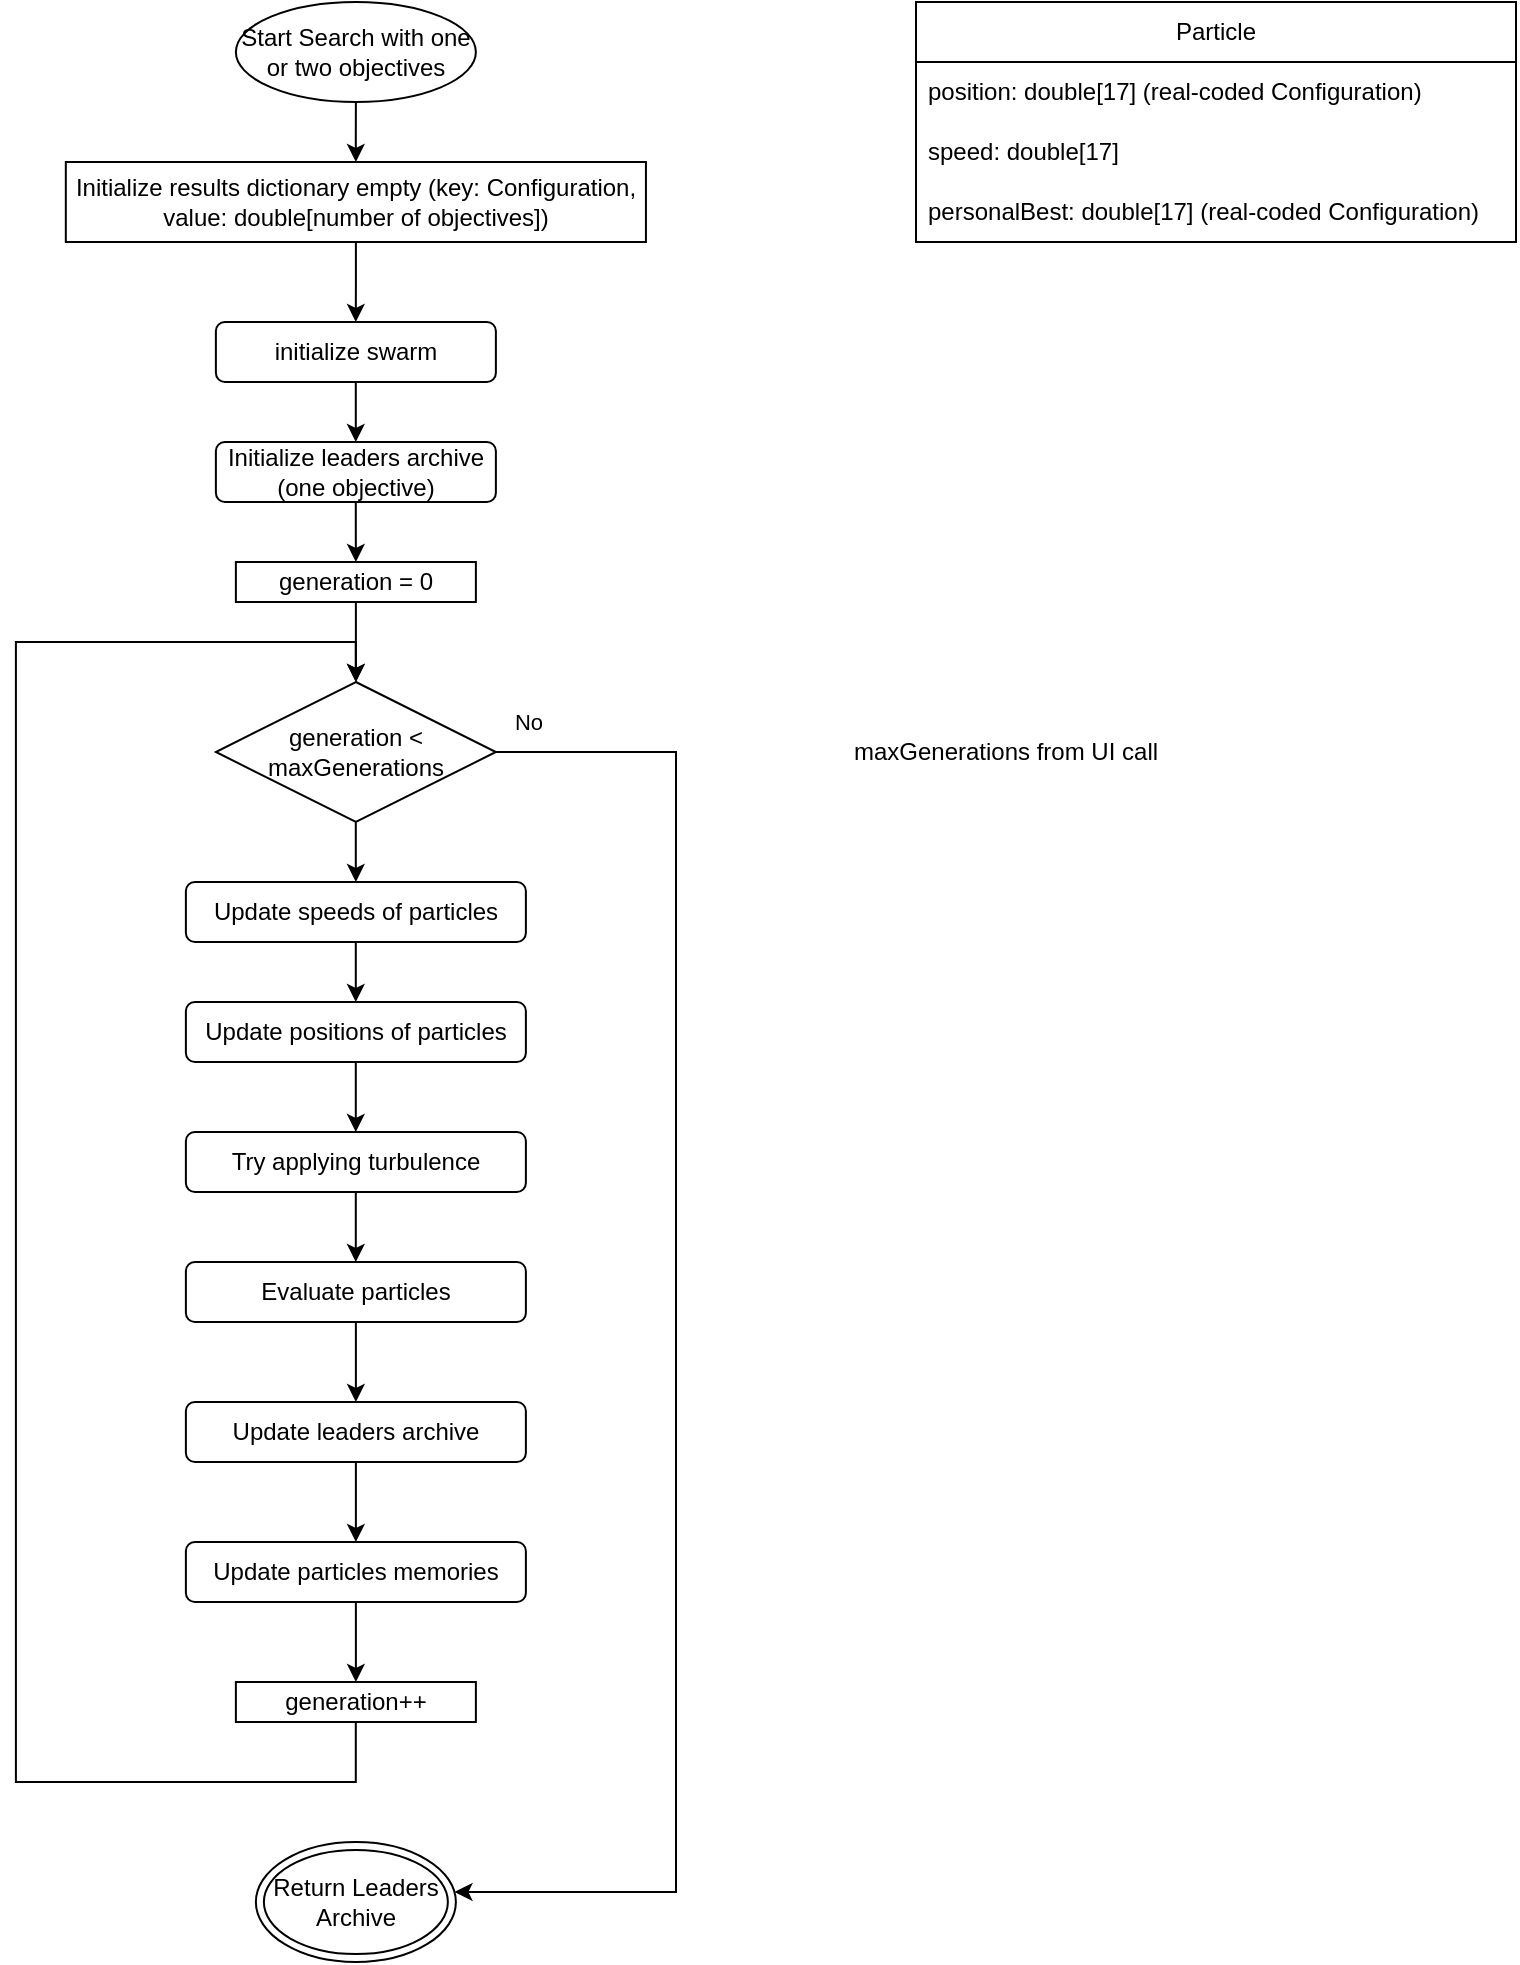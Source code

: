 <mxfile version="25.0.2" pages="13">
  <diagram name="Main" id="mer1Q-D7QFmTRmRvZn-K">
    <mxGraphModel dx="595" dy="698" grid="1" gridSize="10" guides="1" tooltips="1" connect="1" arrows="1" fold="1" page="1" pageScale="1" pageWidth="850" pageHeight="1100" math="0" shadow="0">
      <root>
        <mxCell id="0" />
        <mxCell id="1" parent="0" />
        <mxCell id="Op-KkIhUaiCkP9ZTUG40-2" value="" style="edgeStyle=orthogonalEdgeStyle;rounded=0;orthogonalLoop=1;jettySize=auto;html=1;" parent="1" source="9O8NbNWzuJORjY1L01Cl-1" target="Op-KkIhUaiCkP9ZTUG40-1" edge="1">
          <mxGeometry relative="1" as="geometry" />
        </mxCell>
        <mxCell id="9O8NbNWzuJORjY1L01Cl-1" value="Start Search with one or two objectives" style="ellipse;whiteSpace=wrap;html=1;" parent="1" vertex="1">
          <mxGeometry x="159.94" y="20" width="120" height="50" as="geometry" />
        </mxCell>
        <mxCell id="JEw1piW-Nov8eNwJmhrz-17" style="edgeStyle=orthogonalEdgeStyle;rounded=0;orthogonalLoop=1;jettySize=auto;html=1;" parent="1" source="JEw1piW-Nov8eNwJmhrz-1" target="JEw1piW-Nov8eNwJmhrz-2" edge="1">
          <mxGeometry relative="1" as="geometry" />
        </mxCell>
        <mxCell id="JEw1piW-Nov8eNwJmhrz-1" value="initialize swarm" style="rounded=1;whiteSpace=wrap;html=1;" parent="1" vertex="1">
          <mxGeometry x="149.94" y="180" width="140" height="30" as="geometry" />
        </mxCell>
        <mxCell id="JEw1piW-Nov8eNwJmhrz-18" style="edgeStyle=orthogonalEdgeStyle;rounded=0;orthogonalLoop=1;jettySize=auto;html=1;entryX=0.5;entryY=0;entryDx=0;entryDy=0;" parent="1" source="JEw1piW-Nov8eNwJmhrz-2" target="JEw1piW-Nov8eNwJmhrz-3" edge="1">
          <mxGeometry relative="1" as="geometry" />
        </mxCell>
        <mxCell id="JEw1piW-Nov8eNwJmhrz-2" value="Initialize leaders archive (one objective)" style="rounded=1;whiteSpace=wrap;html=1;" parent="1" vertex="1">
          <mxGeometry x="149.94" y="240" width="140" height="30" as="geometry" />
        </mxCell>
        <mxCell id="JEw1piW-Nov8eNwJmhrz-19" value="" style="edgeStyle=orthogonalEdgeStyle;rounded=0;orthogonalLoop=1;jettySize=auto;html=1;" parent="1" source="JEw1piW-Nov8eNwJmhrz-3" target="JEw1piW-Nov8eNwJmhrz-4" edge="1">
          <mxGeometry relative="1" as="geometry" />
        </mxCell>
        <mxCell id="JEw1piW-Nov8eNwJmhrz-3" value="generation = 0" style="rounded=0;whiteSpace=wrap;html=1;" parent="1" vertex="1">
          <mxGeometry x="159.94" y="300" width="120" height="20" as="geometry" />
        </mxCell>
        <mxCell id="JEw1piW-Nov8eNwJmhrz-23" style="edgeStyle=orthogonalEdgeStyle;rounded=0;orthogonalLoop=1;jettySize=auto;html=1;" parent="1" source="JEw1piW-Nov8eNwJmhrz-4" target="XtPFkoyNwsiE7fQPT80U-1" edge="1">
          <mxGeometry relative="1" as="geometry">
            <mxPoint x="279.94" y="965" as="targetPoint" />
            <Array as="points">
              <mxPoint x="380" y="395" />
              <mxPoint x="380" y="965" />
            </Array>
          </mxGeometry>
        </mxCell>
        <mxCell id="JEw1piW-Nov8eNwJmhrz-24" value="No" style="edgeLabel;html=1;align=center;verticalAlign=middle;resizable=0;points=[];" parent="JEw1piW-Nov8eNwJmhrz-23" vertex="1" connectable="0">
          <mxGeometry x="-0.96" y="-1" relative="1" as="geometry">
            <mxPoint y="-16" as="offset" />
          </mxGeometry>
        </mxCell>
        <mxCell id="JEw1piW-Nov8eNwJmhrz-45" style="edgeStyle=orthogonalEdgeStyle;rounded=0;orthogonalLoop=1;jettySize=auto;html=1;entryX=0.5;entryY=0;entryDx=0;entryDy=0;" parent="1" source="JEw1piW-Nov8eNwJmhrz-4" edge="1">
          <mxGeometry relative="1" as="geometry">
            <mxPoint x="219.94" y="460" as="targetPoint" />
          </mxGeometry>
        </mxCell>
        <mxCell id="JEw1piW-Nov8eNwJmhrz-4" value="generation &amp;lt; maxGenerations" style="rhombus;whiteSpace=wrap;html=1;" parent="1" vertex="1">
          <mxGeometry x="149.94" y="360" width="140" height="70" as="geometry" />
        </mxCell>
        <mxCell id="JEw1piW-Nov8eNwJmhrz-32" style="edgeStyle=orthogonalEdgeStyle;rounded=0;orthogonalLoop=1;jettySize=auto;html=1;entryX=0.5;entryY=0;entryDx=0;entryDy=0;" parent="1" source="JEw1piW-Nov8eNwJmhrz-11" target="JEw1piW-Nov8eNwJmhrz-4" edge="1">
          <mxGeometry relative="1" as="geometry">
            <Array as="points">
              <mxPoint x="219.94" y="910" />
              <mxPoint x="49.94" y="910" />
              <mxPoint x="49.94" y="340" />
              <mxPoint x="219.94" y="340" />
            </Array>
          </mxGeometry>
        </mxCell>
        <mxCell id="JEw1piW-Nov8eNwJmhrz-11" value="generation++" style="rounded=0;whiteSpace=wrap;html=1;" parent="1" vertex="1">
          <mxGeometry x="159.94" y="860" width="120" height="20" as="geometry" />
        </mxCell>
        <mxCell id="QdyQd_z3b0H6NEa9Nn1w-3" value="" style="edgeStyle=orthogonalEdgeStyle;rounded=0;orthogonalLoop=1;jettySize=auto;html=1;" parent="1" source="QdyQd_z3b0H6NEa9Nn1w-1" target="QdyQd_z3b0H6NEa9Nn1w-2" edge="1">
          <mxGeometry relative="1" as="geometry" />
        </mxCell>
        <mxCell id="QdyQd_z3b0H6NEa9Nn1w-1" value="Update speeds of particles" style="rounded=1;whiteSpace=wrap;html=1;" parent="1" vertex="1">
          <mxGeometry x="134.94" y="460" width="170" height="30" as="geometry" />
        </mxCell>
        <mxCell id="QdyQd_z3b0H6NEa9Nn1w-5" value="" style="edgeStyle=orthogonalEdgeStyle;rounded=0;orthogonalLoop=1;jettySize=auto;html=1;" parent="1" source="QdyQd_z3b0H6NEa9Nn1w-2" target="QdyQd_z3b0H6NEa9Nn1w-4" edge="1">
          <mxGeometry relative="1" as="geometry" />
        </mxCell>
        <mxCell id="QdyQd_z3b0H6NEa9Nn1w-2" value="Update positions of particles" style="rounded=1;whiteSpace=wrap;html=1;" parent="1" vertex="1">
          <mxGeometry x="134.94" y="520" width="170" height="30" as="geometry" />
        </mxCell>
        <mxCell id="QdyQd_z3b0H6NEa9Nn1w-7" value="" style="edgeStyle=orthogonalEdgeStyle;rounded=0;orthogonalLoop=1;jettySize=auto;html=1;" parent="1" source="QdyQd_z3b0H6NEa9Nn1w-4" target="QdyQd_z3b0H6NEa9Nn1w-6" edge="1">
          <mxGeometry relative="1" as="geometry" />
        </mxCell>
        <mxCell id="QdyQd_z3b0H6NEa9Nn1w-4" value="Try applying turbulence" style="rounded=1;whiteSpace=wrap;html=1;" parent="1" vertex="1">
          <mxGeometry x="134.94" y="585" width="170" height="30" as="geometry" />
        </mxCell>
        <mxCell id="QdyQd_z3b0H6NEa9Nn1w-9" value="" style="edgeStyle=orthogonalEdgeStyle;rounded=0;orthogonalLoop=1;jettySize=auto;html=1;" parent="1" source="QdyQd_z3b0H6NEa9Nn1w-6" target="QdyQd_z3b0H6NEa9Nn1w-8" edge="1">
          <mxGeometry relative="1" as="geometry" />
        </mxCell>
        <mxCell id="QdyQd_z3b0H6NEa9Nn1w-6" value="Evaluate particles" style="rounded=1;whiteSpace=wrap;html=1;" parent="1" vertex="1">
          <mxGeometry x="134.94" y="650" width="170" height="30" as="geometry" />
        </mxCell>
        <mxCell id="QdyQd_z3b0H6NEa9Nn1w-12" value="" style="edgeStyle=orthogonalEdgeStyle;rounded=0;orthogonalLoop=1;jettySize=auto;html=1;" parent="1" source="QdyQd_z3b0H6NEa9Nn1w-8" target="QdyQd_z3b0H6NEa9Nn1w-11" edge="1">
          <mxGeometry relative="1" as="geometry" />
        </mxCell>
        <mxCell id="QdyQd_z3b0H6NEa9Nn1w-8" value="Update leaders archive" style="rounded=1;whiteSpace=wrap;html=1;" parent="1" vertex="1">
          <mxGeometry x="134.94" y="720" width="170" height="30" as="geometry" />
        </mxCell>
        <mxCell id="QdyQd_z3b0H6NEa9Nn1w-13" value="" style="edgeStyle=orthogonalEdgeStyle;rounded=0;orthogonalLoop=1;jettySize=auto;html=1;" parent="1" source="QdyQd_z3b0H6NEa9Nn1w-11" target="JEw1piW-Nov8eNwJmhrz-11" edge="1">
          <mxGeometry relative="1" as="geometry" />
        </mxCell>
        <mxCell id="QdyQd_z3b0H6NEa9Nn1w-11" value="Update particles memories" style="rounded=1;whiteSpace=wrap;html=1;" parent="1" vertex="1">
          <mxGeometry x="134.94" y="790" width="170" height="30" as="geometry" />
        </mxCell>
        <mxCell id="gy9hzoJ_tgm-pusf9kd0-1" value="Particle" style="swimlane;fontStyle=0;childLayout=stackLayout;horizontal=1;startSize=30;horizontalStack=0;resizeParent=1;resizeParentMax=0;resizeLast=0;collapsible=1;marginBottom=0;whiteSpace=wrap;html=1;" parent="1" vertex="1">
          <mxGeometry x="500" y="20" width="300" height="120" as="geometry" />
        </mxCell>
        <mxCell id="gy9hzoJ_tgm-pusf9kd0-2" value="position: double[17] (real-coded Configuration)" style="text;strokeColor=none;fillColor=none;align=left;verticalAlign=middle;spacingLeft=4;spacingRight=4;overflow=hidden;points=[[0,0.5],[1,0.5]];portConstraint=eastwest;rotatable=0;whiteSpace=wrap;html=1;" parent="gy9hzoJ_tgm-pusf9kd0-1" vertex="1">
          <mxGeometry y="30" width="300" height="30" as="geometry" />
        </mxCell>
        <mxCell id="gy9hzoJ_tgm-pusf9kd0-3" value="speed: double[17]" style="text;strokeColor=none;fillColor=none;align=left;verticalAlign=middle;spacingLeft=4;spacingRight=4;overflow=hidden;points=[[0,0.5],[1,0.5]];portConstraint=eastwest;rotatable=0;whiteSpace=wrap;html=1;" parent="gy9hzoJ_tgm-pusf9kd0-1" vertex="1">
          <mxGeometry y="60" width="300" height="30" as="geometry" />
        </mxCell>
        <mxCell id="gy9hzoJ_tgm-pusf9kd0-4" value="personalBest: double[17] (real-coded Configuration)" style="text;strokeColor=none;fillColor=none;align=left;verticalAlign=middle;spacingLeft=4;spacingRight=4;overflow=hidden;points=[[0,0.5],[1,0.5]];portConstraint=eastwest;rotatable=0;whiteSpace=wrap;html=1;" parent="gy9hzoJ_tgm-pusf9kd0-1" vertex="1">
          <mxGeometry y="90" width="300" height="30" as="geometry" />
        </mxCell>
        <mxCell id="Op-KkIhUaiCkP9ZTUG40-4" style="edgeStyle=orthogonalEdgeStyle;rounded=0;orthogonalLoop=1;jettySize=auto;html=1;" parent="1" source="Op-KkIhUaiCkP9ZTUG40-1" target="JEw1piW-Nov8eNwJmhrz-1" edge="1">
          <mxGeometry relative="1" as="geometry" />
        </mxCell>
        <mxCell id="Op-KkIhUaiCkP9ZTUG40-1" value="Initialize results dictionary empty (key: Configuration, value: double[number of objectives])" style="rounded=0;whiteSpace=wrap;html=1;" parent="1" vertex="1">
          <mxGeometry x="74.91" y="100" width="290.06" height="40" as="geometry" />
        </mxCell>
        <mxCell id="XtPFkoyNwsiE7fQPT80U-1" value="Return Leaders Archive" style="ellipse;shape=doubleEllipse;whiteSpace=wrap;html=1;" parent="1" vertex="1">
          <mxGeometry x="169.94" y="940" width="100" height="60" as="geometry" />
        </mxCell>
        <mxCell id="CcpYXkqNeWHHpjf-c1Jl-1" value="maxGenerations from UI call" style="text;html=1;align=center;verticalAlign=middle;whiteSpace=wrap;rounded=0;" vertex="1" parent="1">
          <mxGeometry x="450" y="380" width="190" height="30" as="geometry" />
        </mxCell>
      </root>
    </mxGraphModel>
  </diagram>
  <diagram id="DvbdqieHHknr5DbnnIH0" name="Initialize Swarm">
    <mxGraphModel dx="989" dy="578" grid="1" gridSize="10" guides="1" tooltips="1" connect="1" arrows="1" fold="1" page="1" pageScale="1" pageWidth="850" pageHeight="1100" math="0" shadow="0">
      <root>
        <mxCell id="0" />
        <mxCell id="1" parent="0" />
        <mxCell id="qBTOAJuwR8NgXUdugwlV-1" value="" style="edgeStyle=orthogonalEdgeStyle;rounded=0;orthogonalLoop=1;jettySize=auto;html=1;" parent="1" source="yQ3MBcs3mOTVq_82O27H-1" target="yQ3MBcs3mOTVq_82O27H-2" edge="1">
          <mxGeometry relative="1" as="geometry" />
        </mxCell>
        <mxCell id="yQ3MBcs3mOTVq_82O27H-1" value="Start initialization of swarm" style="ellipse;whiteSpace=wrap;html=1;" parent="1" vertex="1">
          <mxGeometry x="320" y="20" width="120" height="70" as="geometry" />
        </mxCell>
        <mxCell id="MawIRmo5o7hxTb80F0-O-2" value="" style="edgeStyle=orthogonalEdgeStyle;rounded=0;orthogonalLoop=1;jettySize=auto;html=1;" parent="1" source="yQ3MBcs3mOTVq_82O27H-2" edge="1">
          <mxGeometry relative="1" as="geometry">
            <mxPoint x="380" y="240" as="targetPoint" />
          </mxGeometry>
        </mxCell>
        <mxCell id="yQ3MBcs3mOTVq_82O27H-2" value="let swarm be a list of swarmSize particles with random configurations" style="rounded=0;whiteSpace=wrap;html=1;" parent="1" vertex="1">
          <mxGeometry x="310" y="130" width="140" height="60" as="geometry" />
        </mxCell>
        <mxCell id="MawIRmo5o7hxTb80F0-O-18" value="" style="edgeStyle=orthogonalEdgeStyle;rounded=0;orthogonalLoop=1;jettySize=auto;html=1;" parent="1" source="MawIRmo5o7hxTb80F0-O-4" target="MawIRmo5o7hxTb80F0-O-16" edge="1">
          <mxGeometry relative="1" as="geometry" />
        </mxCell>
        <mxCell id="MawIRmo5o7hxTb80F0-O-4" value="For each particle in Swarm" style="swimlane;whiteSpace=wrap;html=1;" parent="1" vertex="1">
          <mxGeometry x="280" y="240" width="200" height="410" as="geometry" />
        </mxCell>
        <mxCell id="MawIRmo5o7hxTb80F0-O-7" value="Config Evaluator" style="text;strokeColor=none;fillColor=none;align=left;verticalAlign=middle;spacingLeft=4;spacingRight=4;overflow=hidden;points=[[0,0.5],[1,0.5]];portConstraint=eastwest;rotatable=0;whiteSpace=wrap;html=1;" parent="MawIRmo5o7hxTb80F0-O-4" vertex="1">
          <mxGeometry x="220" y="180" width="120" height="30" as="geometry" />
        </mxCell>
        <mxCell id="MawIRmo5o7hxTb80F0-O-10" style="edgeStyle=orthogonalEdgeStyle;rounded=0;orthogonalLoop=1;jettySize=auto;html=1;dashed=1;endArrow=classicThin;endFill=1;startArrow=classicThin;startFill=1;" parent="MawIRmo5o7hxTb80F0-O-4" source="MawIRmo5o7hxTb80F0-O-7" target="MawIRmo5o7hxTb80F0-O-6" edge="1">
          <mxGeometry relative="1" as="geometry" />
        </mxCell>
        <mxCell id="MawIRmo5o7hxTb80F0-O-6" value="Evaluate configuration" style="rounded=1;whiteSpace=wrap;html=1;" parent="MawIRmo5o7hxTb80F0-O-4" vertex="1">
          <mxGeometry x="30" y="180" width="140" height="30" as="geometry" />
        </mxCell>
        <mxCell id="MawIRmo5o7hxTb80F0-O-9" value="" style="edgeStyle=orthogonalEdgeStyle;rounded=0;orthogonalLoop=1;jettySize=auto;html=1;" parent="MawIRmo5o7hxTb80F0-O-4" source="MawIRmo5o7hxTb80F0-O-6" target="MawIRmo5o7hxTb80F0-O-8" edge="1">
          <mxGeometry relative="1" as="geometry" />
        </mxCell>
        <mxCell id="MawIRmo5o7hxTb80F0-O-8" value="Update results dictionary with that value" style="rounded=0;whiteSpace=wrap;html=1;" parent="MawIRmo5o7hxTb80F0-O-4" vertex="1">
          <mxGeometry x="30" y="230" width="140" height="40" as="geometry" />
        </mxCell>
        <mxCell id="MawIRmo5o7hxTb80F0-O-11" value="Set particle speeds to 0" style="rounded=0;whiteSpace=wrap;html=1;" parent="MawIRmo5o7hxTb80F0-O-4" vertex="1">
          <mxGeometry x="35" y="290" width="130" height="30" as="geometry" />
        </mxCell>
        <mxCell id="MawIRmo5o7hxTb80F0-O-12" value="" style="edgeStyle=orthogonalEdgeStyle;rounded=0;orthogonalLoop=1;jettySize=auto;html=1;" parent="MawIRmo5o7hxTb80F0-O-4" source="MawIRmo5o7hxTb80F0-O-8" target="MawIRmo5o7hxTb80F0-O-11" edge="1">
          <mxGeometry relative="1" as="geometry" />
        </mxCell>
        <mxCell id="MawIRmo5o7hxTb80F0-O-14" value="" style="edgeStyle=orthogonalEdgeStyle;rounded=0;orthogonalLoop=1;jettySize=auto;html=1;" parent="MawIRmo5o7hxTb80F0-O-4" source="MawIRmo5o7hxTb80F0-O-11" target="MawIRmo5o7hxTb80F0-O-13" edge="1">
          <mxGeometry relative="1" as="geometry" />
        </mxCell>
        <mxCell id="MawIRmo5o7hxTb80F0-O-13" value="Set particle personal best to its current position" style="rounded=0;whiteSpace=wrap;html=1;" parent="MawIRmo5o7hxTb80F0-O-4" vertex="1">
          <mxGeometry x="40" y="340" width="120" height="50" as="geometry" />
        </mxCell>
        <mxCell id="kJICMQAuUIQ2lftzsrY4-2" style="edgeStyle=orthogonalEdgeStyle;rounded=0;orthogonalLoop=1;jettySize=auto;html=1;" edge="1" parent="MawIRmo5o7hxTb80F0-O-4" source="k931aRLgWhVeED5Lz_6K-1" target="MawIRmo5o7hxTb80F0-O-6">
          <mxGeometry relative="1" as="geometry" />
        </mxCell>
        <mxCell id="k931aRLgWhVeED5Lz_6K-1" value="get configuration by Mapping From Real Vector To Configuration from particle&#39;s position" style="rounded=1;whiteSpace=wrap;html=1;" vertex="1" parent="MawIRmo5o7hxTb80F0-O-4">
          <mxGeometry x="15" y="50" width="170" height="80" as="geometry" />
        </mxCell>
        <mxCell id="MawIRmo5o7hxTb80F0-O-16" value="END" style="ellipse;shape=doubleEllipse;whiteSpace=wrap;html=1;" parent="1" vertex="1">
          <mxGeometry x="330" y="690" width="100" height="60" as="geometry" />
        </mxCell>
        <mxCell id="b4PnMtemHFmzvL3poBeY-1" value="The randomization must respect MinLimits and MaxLimits" style="text;html=1;align=center;verticalAlign=middle;whiteSpace=wrap;rounded=0;" vertex="1" parent="1">
          <mxGeometry x="480" y="122.5" width="270" height="75" as="geometry" />
        </mxCell>
      </root>
    </mxGraphModel>
  </diagram>
  <diagram id="1TdvZzMyM3aP6utzr17O" name="Initialize Leaders Archive">
    <mxGraphModel dx="989" dy="578" grid="1" gridSize="10" guides="1" tooltips="1" connect="1" arrows="1" fold="1" page="1" pageScale="1" pageWidth="850" pageHeight="1100" math="0" shadow="0">
      <root>
        <mxCell id="0" />
        <mxCell id="1" parent="0" />
        <mxCell id="fRfRLBUCj1vt5A7RjBGE-3" value="" style="edgeStyle=orthogonalEdgeStyle;rounded=0;orthogonalLoop=1;jettySize=auto;html=1;" parent="1" source="fRfRLBUCj1vt5A7RjBGE-1" target="fRfRLBUCj1vt5A7RjBGE-2" edge="1">
          <mxGeometry relative="1" as="geometry" />
        </mxCell>
        <mxCell id="fRfRLBUCj1vt5A7RjBGE-1" value="Start" style="ellipse;whiteSpace=wrap;html=1;" parent="1" vertex="1">
          <mxGeometry x="320" y="20" width="70" height="40" as="geometry" />
        </mxCell>
        <mxCell id="ixd07KHr537AiMv113Cl-2" style="edgeStyle=orthogonalEdgeStyle;rounded=0;orthogonalLoop=1;jettySize=auto;html=1;" parent="1" source="fRfRLBUCj1vt5A7RjBGE-2" target="ixd07KHr537AiMv113Cl-1" edge="1">
          <mxGeometry relative="1" as="geometry" />
        </mxCell>
        <mxCell id="fRfRLBUCj1vt5A7RjBGE-2" value="Let leadersArchive be an empty list of doubles[] with fixed max size archiveSize" style="rounded=0;whiteSpace=wrap;html=1;" parent="1" vertex="1">
          <mxGeometry x="250" y="100" width="210" height="50" as="geometry" />
        </mxCell>
        <mxCell id="fRfRLBUCj1vt5A7RjBGE-4" value="archiveSize from UI searchConfig call" style="text;html=1;align=center;verticalAlign=middle;whiteSpace=wrap;rounded=0;" parent="1" vertex="1">
          <mxGeometry x="470" y="110" width="140" height="30" as="geometry" />
        </mxCell>
        <mxCell id="EsEAKmMr8EwAGiMoKozd-2" value="" style="edgeStyle=orthogonalEdgeStyle;rounded=0;orthogonalLoop=1;jettySize=auto;html=1;" parent="1" source="ixd07KHr537AiMv113Cl-1" target="EsEAKmMr8EwAGiMoKozd-1" edge="1">
          <mxGeometry relative="1" as="geometry" />
        </mxCell>
        <mxCell id="ixd07KHr537AiMv113Cl-1" value="For each particle in swarm" style="swimlane;whiteSpace=wrap;html=1;" parent="1" vertex="1">
          <mxGeometry x="240" y="190" width="230" height="470" as="geometry" />
        </mxCell>
        <mxCell id="ixd07KHr537AiMv113Cl-6" value="" style="edgeStyle=orthogonalEdgeStyle;rounded=0;orthogonalLoop=1;jettySize=auto;html=1;" parent="ixd07KHr537AiMv113Cl-1" source="ixd07KHr537AiMv113Cl-3" edge="1">
          <mxGeometry relative="1" as="geometry">
            <mxPoint x="115" y="140" as="targetPoint" />
          </mxGeometry>
        </mxCell>
        <mxCell id="ixd07KHr537AiMv113Cl-3" value="check Is Dominated for particle&#39;s position in the set of all configurations in swarm, given results dictionary" style="rounded=1;whiteSpace=wrap;html=1;" parent="ixd07KHr537AiMv113Cl-1" vertex="1">
          <mxGeometry x="20" y="40" width="190" height="70" as="geometry" />
        </mxCell>
        <mxCell id="pH74-jYKieRBNFsiH0OJ-3" value="" style="edgeStyle=orthogonalEdgeStyle;rounded=0;orthogonalLoop=1;jettySize=auto;html=1;" edge="1" parent="ixd07KHr537AiMv113Cl-1" source="ujtD4HR-Of2aE9-3337X-1" target="pH74-jYKieRBNFsiH0OJ-2">
          <mxGeometry relative="1" as="geometry" />
        </mxCell>
        <mxCell id="pH74-jYKieRBNFsiH0OJ-4" value="No" style="edgeLabel;html=1;align=center;verticalAlign=middle;resizable=0;points=[];" vertex="1" connectable="0" parent="pH74-jYKieRBNFsiH0OJ-3">
          <mxGeometry x="-0.421" y="1" relative="1" as="geometry">
            <mxPoint as="offset" />
          </mxGeometry>
        </mxCell>
        <mxCell id="ujtD4HR-Of2aE9-3337X-1" value="particle&#39;s position&amp;nbsp;&lt;div&gt;is dominated&lt;/div&gt;" style="rhombus;whiteSpace=wrap;html=1;" vertex="1" parent="ixd07KHr537AiMv113Cl-1">
          <mxGeometry x="40" y="140" width="150" height="60" as="geometry" />
        </mxCell>
        <mxCell id="pH74-jYKieRBNFsiH0OJ-6" value="" style="edgeStyle=orthogonalEdgeStyle;rounded=0;orthogonalLoop=1;jettySize=auto;html=1;" edge="1" parent="ixd07KHr537AiMv113Cl-1" source="pH74-jYKieRBNFsiH0OJ-2" target="pH74-jYKieRBNFsiH0OJ-5">
          <mxGeometry relative="1" as="geometry" />
        </mxCell>
        <mxCell id="pH74-jYKieRBNFsiH0OJ-2" value="check particle&#39;s position Is Already In leadersArchive Objective-wise" style="rounded=1;whiteSpace=wrap;html=1;" vertex="1" parent="ixd07KHr537AiMv113Cl-1">
          <mxGeometry x="7.5" y="240" width="215" height="60" as="geometry" />
        </mxCell>
        <mxCell id="pH74-jYKieRBNFsiH0OJ-9" value="" style="edgeStyle=orthogonalEdgeStyle;rounded=0;orthogonalLoop=1;jettySize=auto;html=1;" edge="1" parent="ixd07KHr537AiMv113Cl-1" source="pH74-jYKieRBNFsiH0OJ-5" target="pH74-jYKieRBNFsiH0OJ-8">
          <mxGeometry relative="1" as="geometry">
            <Array as="points">
              <mxPoint x="110" y="400" />
              <mxPoint x="115" y="400" />
            </Array>
          </mxGeometry>
        </mxCell>
        <mxCell id="pH74-jYKieRBNFsiH0OJ-10" value="No" style="edgeLabel;html=1;align=center;verticalAlign=middle;resizable=0;points=[];" vertex="1" connectable="0" parent="pH74-jYKieRBNFsiH0OJ-9">
          <mxGeometry x="-0.396" y="3" relative="1" as="geometry">
            <mxPoint as="offset" />
          </mxGeometry>
        </mxCell>
        <mxCell id="pH74-jYKieRBNFsiH0OJ-5" value="particle&#39;s position&amp;nbsp;&lt;div&gt;already exists when converted from real to Config&lt;/div&gt;" style="rhombus;whiteSpace=wrap;html=1;" vertex="1" parent="ixd07KHr537AiMv113Cl-1">
          <mxGeometry x="10" y="320" width="210" height="60" as="geometry" />
        </mxCell>
        <mxCell id="pH74-jYKieRBNFsiH0OJ-8" value="Add particle&#39;s position in leadersArchive" style="rounded=0;whiteSpace=wrap;html=1;" vertex="1" parent="ixd07KHr537AiMv113Cl-1">
          <mxGeometry x="55" y="410" width="120" height="40" as="geometry" />
        </mxCell>
        <mxCell id="ixd07KHr537AiMv113Cl-7" value="END" style="ellipse;shape=doubleEllipse;whiteSpace=wrap;html=1;" parent="1" vertex="1">
          <mxGeometry x="305" y="820" width="100" height="60" as="geometry" />
        </mxCell>
        <mxCell id="EsEAKmMr8EwAGiMoKozd-3" value="" style="edgeStyle=orthogonalEdgeStyle;rounded=0;orthogonalLoop=1;jettySize=auto;html=1;" parent="1" source="EsEAKmMr8EwAGiMoKozd-1" target="ixd07KHr537AiMv113Cl-7" edge="1">
          <mxGeometry relative="1" as="geometry" />
        </mxCell>
        <mxCell id="EsEAKmMr8EwAGiMoKozd-1" value="Calculate crowding distance for leader&#39;s archive (using results dict) and store it in crowdingDistances" style="rounded=1;whiteSpace=wrap;html=1;" parent="1" vertex="1">
          <mxGeometry x="252.5" y="710" width="205" height="60" as="geometry" />
        </mxCell>
      </root>
    </mxGraphModel>
  </diagram>
  <diagram id="SCTPSFsXY3fbmlstb_Dm" name="Is Dominated">
    <mxGraphModel dx="989" dy="578" grid="1" gridSize="10" guides="1" tooltips="1" connect="1" arrows="1" fold="1" page="1" pageScale="1" pageWidth="850" pageHeight="1100" math="0" shadow="0">
      <root>
        <mxCell id="0" />
        <mxCell id="1" parent="0" />
        <mxCell id="umFDn7ckkrUcrgmYQpbt-8" style="edgeStyle=orthogonalEdgeStyle;rounded=0;orthogonalLoop=1;jettySize=auto;html=1;" parent="1" source="9wbQYOxuVo-IhJlr5uqe-1" target="umFDn7ckkrUcrgmYQpbt-2" edge="1">
          <mxGeometry relative="1" as="geometry" />
        </mxCell>
        <mxCell id="9wbQYOxuVo-IhJlr5uqe-1" value="Start with params:&lt;br&gt;realConfig to check, set of realConfigs,&amp;nbsp;&lt;div&gt;results dictionary&lt;/div&gt;" style="ellipse;whiteSpace=wrap;html=1;" parent="1" vertex="1">
          <mxGeometry x="280" y="20" width="170" height="80" as="geometry" />
        </mxCell>
        <mxCell id="ACSZmb5NtYISZOy0VUVw-6" value="" style="edgeStyle=orthogonalEdgeStyle;rounded=0;orthogonalLoop=1;jettySize=auto;html=1;" parent="1" source="umFDn7ckkrUcrgmYQpbt-2" target="ACSZmb5NtYISZOy0VUVw-4" edge="1">
          <mxGeometry relative="1" as="geometry" />
        </mxCell>
        <mxCell id="umFDn7ckkrUcrgmYQpbt-2" value="For curentRealConfig in set of realConfigs" style="swimlane;whiteSpace=wrap;html=1;" parent="1" vertex="1">
          <mxGeometry x="227.5" y="120" width="275" height="690" as="geometry">
            <mxRectangle x="227.5" y="140" width="220" height="30" as="alternateBounds" />
          </mxGeometry>
        </mxCell>
        <mxCell id="ACSZmb5NtYISZOy0VUVw-2" value="" style="edgeStyle=orthogonalEdgeStyle;rounded=0;orthogonalLoop=1;jettySize=auto;html=1;" parent="umFDn7ckkrUcrgmYQpbt-2" source="umFDn7ckkrUcrgmYQpbt-10" edge="1" target="g0mMBx0IDGpOFM9oID0A-1">
          <mxGeometry relative="1" as="geometry">
            <mxPoint x="141.5" y="420" as="targetPoint" />
            <Array as="points">
              <mxPoint x="141" y="390" />
              <mxPoint x="142" y="390" />
            </Array>
          </mxGeometry>
        </mxCell>
        <mxCell id="ACSZmb5NtYISZOy0VUVw-3" value="yes" style="edgeLabel;html=1;align=center;verticalAlign=middle;resizable=0;points=[];" parent="ACSZmb5NtYISZOy0VUVw-2" vertex="1" connectable="0">
          <mxGeometry x="-0.25" y="1" relative="1" as="geometry">
            <mxPoint as="offset" />
          </mxGeometry>
        </mxCell>
        <mxCell id="umFDn7ckkrUcrgmYQpbt-10" value="Is currentConfig&#39;s&amp;nbsp;&lt;div&gt;result&amp;nbsp;&lt;span style=&quot;background-color: initial;&quot;&gt;better or equal in&amp;nbsp;&lt;/span&gt;&lt;/div&gt;&lt;div&gt;&lt;span style=&quot;background-color: initial;&quot;&gt;all objectives&amp;nbsp;&lt;/span&gt;&lt;span style=&quot;background-color: initial;&quot;&gt;than&amp;nbsp;&lt;/span&gt;&lt;/div&gt;&lt;div&gt;&lt;span style=&quot;background-color: initial;&quot;&gt;configToCheck&#39;s&lt;/span&gt;&lt;/div&gt;&lt;div&gt;&lt;div&gt;result?&amp;nbsp;&lt;/div&gt;&lt;/div&gt;" style="rhombus;whiteSpace=wrap;html=1;" parent="umFDn7ckkrUcrgmYQpbt-2" vertex="1">
          <mxGeometry x="41.25" y="230" width="200" height="130" as="geometry" />
        </mxCell>
        <mxCell id="ACSZmb5NtYISZOy0VUVw-5" value="Return &quot;is dominated&quot;" style="ellipse;shape=doubleEllipse;whiteSpace=wrap;html=1;" parent="umFDn7ckkrUcrgmYQpbt-2" vertex="1">
          <mxGeometry x="91.25" y="610" width="100" height="60" as="geometry" />
        </mxCell>
        <mxCell id="weGnRUolm2hUmrBvH4hM-6" value="" style="edgeStyle=orthogonalEdgeStyle;rounded=0;orthogonalLoop=1;jettySize=auto;html=1;" edge="1" parent="umFDn7ckkrUcrgmYQpbt-2" source="weGnRUolm2hUmrBvH4hM-2" target="weGnRUolm2hUmrBvH4hM-5">
          <mxGeometry relative="1" as="geometry" />
        </mxCell>
        <mxCell id="weGnRUolm2hUmrBvH4hM-2" value="Let currentConfig be the Map From Real Vector To Config of currentRealConfig" style="rounded=1;whiteSpace=wrap;html=1;" vertex="1" parent="umFDn7ckkrUcrgmYQpbt-2">
          <mxGeometry x="22.5" y="40" width="237.5" height="60" as="geometry" />
        </mxCell>
        <mxCell id="weGnRUolm2hUmrBvH4hM-7" value="" style="edgeStyle=orthogonalEdgeStyle;rounded=0;orthogonalLoop=1;jettySize=auto;html=1;" edge="1" parent="umFDn7ckkrUcrgmYQpbt-2" source="weGnRUolm2hUmrBvH4hM-5" target="umFDn7ckkrUcrgmYQpbt-10">
          <mxGeometry relative="1" as="geometry" />
        </mxCell>
        <mxCell id="weGnRUolm2hUmrBvH4hM-5" value="Let configToCheck be the Map From Real Vector To Config of realConfig" style="rounded=1;whiteSpace=wrap;html=1;" vertex="1" parent="umFDn7ckkrUcrgmYQpbt-2">
          <mxGeometry x="22.5" y="140" width="237.5" height="60" as="geometry" />
        </mxCell>
        <mxCell id="g0mMBx0IDGpOFM9oID0A-2" value="" style="edgeStyle=orthogonalEdgeStyle;rounded=0;orthogonalLoop=1;jettySize=auto;html=1;" edge="1" parent="umFDn7ckkrUcrgmYQpbt-2" source="g0mMBx0IDGpOFM9oID0A-1" target="ACSZmb5NtYISZOy0VUVw-5">
          <mxGeometry relative="1" as="geometry">
            <Array as="points">
              <mxPoint x="141" y="580" />
              <mxPoint x="141" y="580" />
            </Array>
          </mxGeometry>
        </mxCell>
        <mxCell id="g0mMBx0IDGpOFM9oID0A-3" value="Yes" style="edgeLabel;html=1;align=center;verticalAlign=middle;resizable=0;points=[];" vertex="1" connectable="0" parent="g0mMBx0IDGpOFM9oID0A-2">
          <mxGeometry x="-0.117" y="-1" relative="1" as="geometry">
            <mxPoint as="offset" />
          </mxGeometry>
        </mxCell>
        <mxCell id="g0mMBx0IDGpOFM9oID0A-1" value="Is currentConfig&#39;s&amp;nbsp;&lt;div&gt;result strictly better in at&amp;nbsp;&lt;/div&gt;&lt;div&gt;least&amp;nbsp;&lt;span style=&quot;background-color: initial;&quot;&gt;one objective than&lt;/span&gt;&lt;/div&gt;&lt;div&gt;&lt;span style=&quot;background-color: initial;&quot;&gt;configToCheck&#39;s&lt;/span&gt;&lt;/div&gt;&lt;div&gt;&lt;span style=&quot;background-color: initial;&quot;&gt;result?&amp;nbsp;&lt;/span&gt;&lt;/div&gt;" style="rhombus;whiteSpace=wrap;html=1;" vertex="1" parent="umFDn7ckkrUcrgmYQpbt-2">
          <mxGeometry x="41.25" y="420" width="200" height="130" as="geometry" />
        </mxCell>
        <mxCell id="ACSZmb5NtYISZOy0VUVw-4" value="Return &quot;is not dominated&quot;" style="ellipse;shape=doubleEllipse;whiteSpace=wrap;html=1;" parent="1" vertex="1">
          <mxGeometry x="315" y="850" width="100" height="60" as="geometry" />
        </mxCell>
      </root>
    </mxGraphModel>
  </diagram>
  <diagram id="E7NCDYN0UIkg5sTeSm0w" name="Is Already In Config Set Objective-wise">
    <mxGraphModel dx="1195" dy="698" grid="1" gridSize="10" guides="1" tooltips="1" connect="1" arrows="1" fold="1" page="1" pageScale="1" pageWidth="850" pageHeight="1100" math="0" shadow="0">
      <root>
        <mxCell id="0" />
        <mxCell id="1" parent="0" />
        <mxCell id="SkuZ1CVkbZsm_Fi7EhUi-7" value="" style="edgeStyle=orthogonalEdgeStyle;rounded=0;orthogonalLoop=1;jettySize=auto;html=1;" edge="1" parent="1" source="SkuZ1CVkbZsm_Fi7EhUi-1" target="SkuZ1CVkbZsm_Fi7EhUi-6">
          <mxGeometry relative="1" as="geometry" />
        </mxCell>
        <mxCell id="SkuZ1CVkbZsm_Fi7EhUi-1" value="Start with params:&lt;div&gt;realConfig, real config set&lt;/div&gt;" style="ellipse;whiteSpace=wrap;html=1;" vertex="1" parent="1">
          <mxGeometry x="330" y="20" width="120" height="80" as="geometry" />
        </mxCell>
        <mxCell id="SkuZ1CVkbZsm_Fi7EhUi-15" value="" style="edgeStyle=orthogonalEdgeStyle;rounded=0;orthogonalLoop=1;jettySize=auto;html=1;" edge="1" parent="1" source="SkuZ1CVkbZsm_Fi7EhUi-2" target="SkuZ1CVkbZsm_Fi7EhUi-14">
          <mxGeometry relative="1" as="geometry" />
        </mxCell>
        <mxCell id="SkuZ1CVkbZsm_Fi7EhUi-2" value="for currentRealConf in real config set" style="swimlane;whiteSpace=wrap;html=1;" vertex="1" parent="1">
          <mxGeometry x="180" y="210" width="420" height="300" as="geometry" />
        </mxCell>
        <mxCell id="SkuZ1CVkbZsm_Fi7EhUi-11" value="" style="edgeStyle=orthogonalEdgeStyle;rounded=0;orthogonalLoop=1;jettySize=auto;html=1;" edge="1" parent="SkuZ1CVkbZsm_Fi7EhUi-2" source="SkuZ1CVkbZsm_Fi7EhUi-9" target="SkuZ1CVkbZsm_Fi7EhUi-10">
          <mxGeometry relative="1" as="geometry" />
        </mxCell>
        <mxCell id="SkuZ1CVkbZsm_Fi7EhUi-9" value="let currentConfig as Map From Real Vector To Config of currentRealConfig" style="rounded=1;whiteSpace=wrap;html=1;" vertex="1" parent="SkuZ1CVkbZsm_Fi7EhUi-2">
          <mxGeometry x="60" y="40" width="300" height="40" as="geometry" />
        </mxCell>
        <mxCell id="SkuZ1CVkbZsm_Fi7EhUi-13" value="" style="edgeStyle=orthogonalEdgeStyle;rounded=0;orthogonalLoop=1;jettySize=auto;html=1;" edge="1" parent="SkuZ1CVkbZsm_Fi7EhUi-2" source="SkuZ1CVkbZsm_Fi7EhUi-10" target="SkuZ1CVkbZsm_Fi7EhUi-12">
          <mxGeometry relative="1" as="geometry">
            <Array as="points">
              <mxPoint x="210" y="200" />
              <mxPoint x="210" y="200" />
            </Array>
          </mxGeometry>
        </mxCell>
        <mxCell id="3ptRnR8CNOKFdJySyhDH-1" value="Yes" style="edgeLabel;html=1;align=center;verticalAlign=middle;resizable=0;points=[];" vertex="1" connectable="0" parent="SkuZ1CVkbZsm_Fi7EhUi-13">
          <mxGeometry x="-0.311" y="2" relative="1" as="geometry">
            <mxPoint as="offset" />
          </mxGeometry>
        </mxCell>
        <mxCell id="SkuZ1CVkbZsm_Fi7EhUi-10" value="config ==&amp;nbsp;&lt;div&gt;currentConfig&lt;/div&gt;" style="rhombus;whiteSpace=wrap;html=1;" vertex="1" parent="SkuZ1CVkbZsm_Fi7EhUi-2">
          <mxGeometry x="160" y="110" width="100" height="80" as="geometry" />
        </mxCell>
        <mxCell id="SkuZ1CVkbZsm_Fi7EhUi-12" value="Return &quot;Already is&quot; (true)" style="ellipse;shape=doubleEllipse;whiteSpace=wrap;html=1;" vertex="1" parent="SkuZ1CVkbZsm_Fi7EhUi-2">
          <mxGeometry x="160" y="220" width="100" height="60" as="geometry" />
        </mxCell>
        <mxCell id="SkuZ1CVkbZsm_Fi7EhUi-8" style="edgeStyle=orthogonalEdgeStyle;rounded=0;orthogonalLoop=1;jettySize=auto;html=1;entryX=0.5;entryY=0;entryDx=0;entryDy=0;" edge="1" parent="1" source="SkuZ1CVkbZsm_Fi7EhUi-6" target="SkuZ1CVkbZsm_Fi7EhUi-2">
          <mxGeometry relative="1" as="geometry" />
        </mxCell>
        <mxCell id="SkuZ1CVkbZsm_Fi7EhUi-6" value="let config as Map From Real Vector To Config of realConfig" style="rounded=1;whiteSpace=wrap;html=1;" vertex="1" parent="1">
          <mxGeometry x="240" y="130" width="300" height="40" as="geometry" />
        </mxCell>
        <mxCell id="SkuZ1CVkbZsm_Fi7EhUi-14" value="Return &quot;Is unique&quot; (false)" style="ellipse;shape=doubleEllipse;whiteSpace=wrap;html=1;" vertex="1" parent="1">
          <mxGeometry x="340" y="550" width="100" height="60" as="geometry" />
        </mxCell>
      </root>
    </mxGraphModel>
  </diagram>
  <diagram id="JiFSUHPM6dUyjtV7e0is" name="Crowding Distance">
    <mxGraphModel dx="989" dy="578" grid="1" gridSize="10" guides="1" tooltips="1" connect="1" arrows="1" fold="1" page="1" pageScale="1" pageWidth="850" pageHeight="1100" math="0" shadow="0">
      <root>
        <mxCell id="0" />
        <mxCell id="1" parent="0" />
        <mxCell id="_GmWn-QnmCwfYe8C5JsK-2" value="" style="edgeStyle=orthogonalEdgeStyle;rounded=0;orthogonalLoop=1;jettySize=auto;html=1;" parent="1" source="4uXApGb6hzrbyHSut3N9-1" target="_GmWn-QnmCwfYe8C5JsK-1" edge="1">
          <mxGeometry relative="1" as="geometry" />
        </mxCell>
        <mxCell id="4uXApGb6hzrbyHSut3N9-1" value="Start with params: real config set, results dict, number of objectives" style="ellipse;whiteSpace=wrap;html=1;" parent="1" vertex="1">
          <mxGeometry x="87.5" y="30" width="260" height="70" as="geometry" />
        </mxCell>
        <mxCell id="NCookCJcaOnP2MxyVQ3p-1" value="" style="edgeStyle=orthogonalEdgeStyle;rounded=0;orthogonalLoop=1;jettySize=auto;html=1;" parent="1" source="_GmWn-QnmCwfYe8C5JsK-1" target="_GmWn-QnmCwfYe8C5JsK-3" edge="1">
          <mxGeometry relative="1" as="geometry" />
        </mxCell>
        <mxCell id="_GmWn-QnmCwfYe8C5JsK-1" value="Let crowdingDistances be an empty dictionary from Configurations to crowding distances (double)" style="rounded=0;whiteSpace=wrap;html=1;" parent="1" vertex="1">
          <mxGeometry x="90" y="140" width="255" height="60" as="geometry" />
        </mxCell>
        <mxCell id="NCookCJcaOnP2MxyVQ3p-3" value="" style="edgeStyle=orthogonalEdgeStyle;rounded=0;orthogonalLoop=1;jettySize=auto;html=1;" parent="1" source="_GmWn-QnmCwfYe8C5JsK-3" target="NCookCJcaOnP2MxyVQ3p-2" edge="1">
          <mxGeometry relative="1" as="geometry" />
        </mxCell>
        <mxCell id="NCookCJcaOnP2MxyVQ3p-10" value="yes" style="edgeLabel;html=1;align=center;verticalAlign=middle;resizable=0;points=[];" parent="NCookCJcaOnP2MxyVQ3p-3" vertex="1" connectable="0">
          <mxGeometry x="-0.509" relative="1" as="geometry">
            <mxPoint as="offset" />
          </mxGeometry>
        </mxCell>
        <mxCell id="NCookCJcaOnP2MxyVQ3p-5" value="" style="edgeStyle=orthogonalEdgeStyle;rounded=0;orthogonalLoop=1;jettySize=auto;html=1;" parent="1" source="_GmWn-QnmCwfYe8C5JsK-3" target="NCookCJcaOnP2MxyVQ3p-4" edge="1">
          <mxGeometry relative="1" as="geometry" />
        </mxCell>
        <mxCell id="_GmWn-QnmCwfYe8C5JsK-3" value="does config set contains&lt;div&gt;&amp;nbsp;no elements&lt;/div&gt;" style="rhombus;whiteSpace=wrap;html=1;" parent="1" vertex="1">
          <mxGeometry x="117.5" y="230" width="200" height="80" as="geometry" />
        </mxCell>
        <mxCell id="NCookCJcaOnP2MxyVQ3p-2" value="return crowdingDistances" style="ellipse;shape=doubleEllipse;whiteSpace=wrap;html=1;" parent="1" vertex="1">
          <mxGeometry x="380" y="240" width="130" height="60" as="geometry" />
        </mxCell>
        <mxCell id="NCookCJcaOnP2MxyVQ3p-8" value="" style="edgeStyle=orthogonalEdgeStyle;rounded=0;orthogonalLoop=1;jettySize=auto;html=1;" parent="1" source="NCookCJcaOnP2MxyVQ3p-4" edge="1">
          <mxGeometry relative="1" as="geometry">
            <mxPoint x="370" y="370" as="targetPoint" />
          </mxGeometry>
        </mxCell>
        <mxCell id="NCookCJcaOnP2MxyVQ3p-11" value="yes" style="edgeLabel;html=1;align=center;verticalAlign=middle;resizable=0;points=[];" parent="NCookCJcaOnP2MxyVQ3p-8" vertex="1" connectable="0">
          <mxGeometry x="-0.289" y="1" relative="1" as="geometry">
            <mxPoint as="offset" />
          </mxGeometry>
        </mxCell>
        <mxCell id="NCookCJcaOnP2MxyVQ3p-22" value="" style="edgeStyle=orthogonalEdgeStyle;rounded=0;orthogonalLoop=1;jettySize=auto;html=1;" parent="1" source="NCookCJcaOnP2MxyVQ3p-4" target="NCookCJcaOnP2MxyVQ3p-12" edge="1">
          <mxGeometry relative="1" as="geometry" />
        </mxCell>
        <mxCell id="NCookCJcaOnP2MxyVQ3p-4" value="does config set contains&lt;div&gt;&amp;nbsp;one element&lt;/div&gt;" style="rhombus;whiteSpace=wrap;html=1;" parent="1" vertex="1">
          <mxGeometry x="117.5" y="330" width="200" height="80" as="geometry" />
        </mxCell>
        <mxCell id="NCookCJcaOnP2MxyVQ3p-9" value="" style="edgeStyle=orthogonalEdgeStyle;rounded=0;orthogonalLoop=1;jettySize=auto;html=1;" parent="1" source="NCookCJcaOnP2MxyVQ3p-6" target="NCookCJcaOnP2MxyVQ3p-7" edge="1">
          <mxGeometry relative="1" as="geometry" />
        </mxCell>
        <mxCell id="NCookCJcaOnP2MxyVQ3p-6" value="set crowdingDistances of that element to +infinity" style="rounded=0;whiteSpace=wrap;html=1;" parent="1" vertex="1">
          <mxGeometry x="530" y="340" width="160" height="60" as="geometry" />
        </mxCell>
        <mxCell id="NCookCJcaOnP2MxyVQ3p-7" value="return crowdingDistances" style="ellipse;shape=doubleEllipse;whiteSpace=wrap;html=1;" parent="1" vertex="1">
          <mxGeometry x="710" y="340" width="130" height="60" as="geometry" />
        </mxCell>
        <mxCell id="NCookCJcaOnP2MxyVQ3p-23" value="" style="edgeStyle=orthogonalEdgeStyle;rounded=0;orthogonalLoop=1;jettySize=auto;html=1;" parent="1" source="NCookCJcaOnP2MxyVQ3p-12" edge="1">
          <mxGeometry relative="1" as="geometry">
            <mxPoint x="370" y="470" as="targetPoint" />
          </mxGeometry>
        </mxCell>
        <mxCell id="NCookCJcaOnP2MxyVQ3p-24" value="yes" style="edgeLabel;html=1;align=center;verticalAlign=middle;resizable=0;points=[];" parent="NCookCJcaOnP2MxyVQ3p-23" vertex="1" connectable="0">
          <mxGeometry x="-0.261" y="2" relative="1" as="geometry">
            <mxPoint as="offset" />
          </mxGeometry>
        </mxCell>
        <mxCell id="NCookCJcaOnP2MxyVQ3p-27" value="" style="edgeStyle=orthogonalEdgeStyle;rounded=0;orthogonalLoop=1;jettySize=auto;html=1;" parent="1" source="NCookCJcaOnP2MxyVQ3p-12" target="NCookCJcaOnP2MxyVQ3p-26" edge="1">
          <mxGeometry relative="1" as="geometry" />
        </mxCell>
        <mxCell id="NCookCJcaOnP2MxyVQ3p-12" value="does config set contains&lt;div&gt;&amp;nbsp;two elements&lt;/div&gt;" style="rhombus;whiteSpace=wrap;html=1;" parent="1" vertex="1">
          <mxGeometry x="117.5" y="430" width="200" height="80" as="geometry" />
        </mxCell>
        <mxCell id="NCookCJcaOnP2MxyVQ3p-25" value="" style="edgeStyle=orthogonalEdgeStyle;rounded=0;orthogonalLoop=1;jettySize=auto;html=1;" parent="1" source="NCookCJcaOnP2MxyVQ3p-14" target="NCookCJcaOnP2MxyVQ3p-18" edge="1">
          <mxGeometry relative="1" as="geometry" />
        </mxCell>
        <mxCell id="NCookCJcaOnP2MxyVQ3p-14" value="set crowdingDistances of those elements to +infinity" style="rounded=0;whiteSpace=wrap;html=1;" parent="1" vertex="1">
          <mxGeometry x="530" y="440" width="160" height="60" as="geometry" />
        </mxCell>
        <mxCell id="NCookCJcaOnP2MxyVQ3p-18" value="return crowdingDistances" style="ellipse;shape=doubleEllipse;whiteSpace=wrap;html=1;" parent="1" vertex="1">
          <mxGeometry x="710" y="440" width="130" height="60" as="geometry" />
        </mxCell>
        <mxCell id="NCookCJcaOnP2MxyVQ3p-29" style="edgeStyle=orthogonalEdgeStyle;rounded=0;orthogonalLoop=1;jettySize=auto;html=1;entryX=0.5;entryY=0;entryDx=0;entryDy=0;" parent="1" source="NCookCJcaOnP2MxyVQ3p-26" target="NCookCJcaOnP2MxyVQ3p-28" edge="1">
          <mxGeometry relative="1" as="geometry" />
        </mxCell>
        <mxCell id="NCookCJcaOnP2MxyVQ3p-26" value="set all crowding distances to 0" style="rounded=0;whiteSpace=wrap;html=1;" parent="1" vertex="1">
          <mxGeometry x="102.5" y="540" width="230" height="30" as="geometry" />
        </mxCell>
        <mxCell id="vQDk6ukUJKBHr8L-VZoq-16" style="edgeStyle=orthogonalEdgeStyle;rounded=0;orthogonalLoop=1;jettySize=auto;html=1;" parent="1" source="NCookCJcaOnP2MxyVQ3p-28" target="vQDk6ukUJKBHr8L-VZoq-15" edge="1">
          <mxGeometry relative="1" as="geometry" />
        </mxCell>
        <mxCell id="NCookCJcaOnP2MxyVQ3p-28" value="for each objective in [0, number of objectives)" style="swimlane;whiteSpace=wrap;html=1;" parent="1" vertex="1">
          <mxGeometry x="57.5" y="600" width="320" height="490" as="geometry" />
        </mxCell>
        <mxCell id="vQDk6ukUJKBHr8L-VZoq-4" style="edgeStyle=orthogonalEdgeStyle;rounded=0;orthogonalLoop=1;jettySize=auto;html=1;entryX=0.5;entryY=0;entryDx=0;entryDy=0;" parent="NCookCJcaOnP2MxyVQ3p-28" source="vQDk6ukUJKBHr8L-VZoq-1" target="vQDk6ukUJKBHr8L-VZoq-3" edge="1">
          <mxGeometry relative="1" as="geometry" />
        </mxCell>
        <mxCell id="vQDk6ukUJKBHr8L-VZoq-1" value="copy config set and sort by value of current objective" style="rounded=0;whiteSpace=wrap;html=1;" parent="NCookCJcaOnP2MxyVQ3p-28" vertex="1">
          <mxGeometry x="10" y="40" width="300" height="20" as="geometry" />
        </mxCell>
        <mxCell id="vQDk6ukUJKBHr8L-VZoq-6" style="edgeStyle=orthogonalEdgeStyle;rounded=0;orthogonalLoop=1;jettySize=auto;html=1;entryX=0.5;entryY=0;entryDx=0;entryDy=0;" parent="NCookCJcaOnP2MxyVQ3p-28" source="vQDk6ukUJKBHr8L-VZoq-3" target="vQDk6ukUJKBHr8L-VZoq-5" edge="1">
          <mxGeometry relative="1" as="geometry" />
        </mxCell>
        <mxCell id="vQDk6ukUJKBHr8L-VZoq-3" value="extract min and max current objective values into objMin and objMax" style="rounded=0;whiteSpace=wrap;html=1;" parent="NCookCJcaOnP2MxyVQ3p-28" vertex="1">
          <mxGeometry x="10" y="80" width="300" height="40" as="geometry" />
        </mxCell>
        <mxCell id="vQDk6ukUJKBHr8L-VZoq-14" style="edgeStyle=orthogonalEdgeStyle;rounded=0;orthogonalLoop=1;jettySize=auto;html=1;entryX=0.5;entryY=0;entryDx=0;entryDy=0;" parent="NCookCJcaOnP2MxyVQ3p-28" source="vQDk6ukUJKBHr8L-VZoq-5" target="vQDk6ukUJKBHr8L-VZoq-7" edge="1">
          <mxGeometry relative="1" as="geometry" />
        </mxCell>
        <mxCell id="vQDk6ukUJKBHr8L-VZoq-5" value="get first and last elements of sorted set and set their crowding distance to +infinity" style="rounded=0;whiteSpace=wrap;html=1;" parent="NCookCJcaOnP2MxyVQ3p-28" vertex="1">
          <mxGeometry x="10" y="140" width="300" height="40" as="geometry" />
        </mxCell>
        <mxCell id="vQDk6ukUJKBHr8L-VZoq-7" value="for i in [1, size of config set - 1)" style="swimlane;whiteSpace=wrap;html=1;startSize=30;" parent="NCookCJcaOnP2MxyVQ3p-28" vertex="1">
          <mxGeometry x="10" y="210" width="300" height="250" as="geometry" />
        </mxCell>
        <mxCell id="vQDk6ukUJKBHr8L-VZoq-12" style="edgeStyle=orthogonalEdgeStyle;rounded=0;orthogonalLoop=1;jettySize=auto;html=1;" parent="vQDk6ukUJKBHr8L-VZoq-7" source="vQDk6ukUJKBHr8L-VZoq-8" target="vQDk6ukUJKBHr8L-VZoq-9" edge="1">
          <mxGeometry relative="1" as="geometry" />
        </mxCell>
        <mxCell id="vQDk6ukUJKBHr8L-VZoq-8" value="let distance = current objective of copy config set [i + 1] - current objective of copy config set [i - 1]" style="rounded=0;whiteSpace=wrap;html=1;" parent="vQDk6ukUJKBHr8L-VZoq-7" vertex="1">
          <mxGeometry x="12" y="40" width="278" height="40" as="geometry" />
        </mxCell>
        <mxCell id="vQDk6ukUJKBHr8L-VZoq-13" style="edgeStyle=orthogonalEdgeStyle;rounded=0;orthogonalLoop=1;jettySize=auto;html=1;" parent="vQDk6ukUJKBHr8L-VZoq-7" source="vQDk6ukUJKBHr8L-VZoq-9" target="vQDk6ukUJKBHr8L-VZoq-10" edge="1">
          <mxGeometry relative="1" as="geometry" />
        </mxCell>
        <mxCell id="vQDk6ukUJKBHr8L-VZoq-9" value="distance = distance / (objMax - objMin)" style="rounded=0;whiteSpace=wrap;html=1;" parent="vQDk6ukUJKBHr8L-VZoq-7" vertex="1">
          <mxGeometry x="10" y="110" width="280" height="30" as="geometry" />
        </mxCell>
        <mxCell id="vQDk6ukUJKBHr8L-VZoq-10" value="increment crowding distance of copy config set [i] with distance" style="rounded=0;whiteSpace=wrap;html=1;" parent="vQDk6ukUJKBHr8L-VZoq-7" vertex="1">
          <mxGeometry x="45" y="170" width="210" height="60" as="geometry" />
        </mxCell>
        <mxCell id="vQDk6ukUJKBHr8L-VZoq-15" value="return crowdingDistances" style="ellipse;shape=doubleEllipse;whiteSpace=wrap;html=1;" parent="1" vertex="1">
          <mxGeometry x="500" y="815" width="140" height="60" as="geometry" />
        </mxCell>
        <mxCell id="mCMWfChqP9MxFhnX-s4y-3" value="" style="edgeStyle=orthogonalEdgeStyle;rounded=0;orthogonalLoop=1;jettySize=auto;html=1;" edge="1" parent="1" source="mCMWfChqP9MxFhnX-s4y-2" target="NCookCJcaOnP2MxyVQ3p-6">
          <mxGeometry relative="1" as="geometry" />
        </mxCell>
        <mxCell id="mCMWfChqP9MxFhnX-s4y-2" value="Map that elements From Real Vector To Config" style="rounded=1;whiteSpace=wrap;html=1;" vertex="1" parent="1">
          <mxGeometry x="370" y="340" width="140" height="60" as="geometry" />
        </mxCell>
        <mxCell id="mCMWfChqP9MxFhnX-s4y-5" value="" style="edgeStyle=orthogonalEdgeStyle;rounded=0;orthogonalLoop=1;jettySize=auto;html=1;" edge="1" parent="1" source="mCMWfChqP9MxFhnX-s4y-4" target="NCookCJcaOnP2MxyVQ3p-14">
          <mxGeometry relative="1" as="geometry" />
        </mxCell>
        <mxCell id="mCMWfChqP9MxFhnX-s4y-4" value="Map those elements From Real Vector To Config" style="rounded=1;whiteSpace=wrap;html=1;" vertex="1" parent="1">
          <mxGeometry x="370" y="440" width="140" height="60" as="geometry" />
        </mxCell>
      </root>
    </mxGraphModel>
  </diagram>
  <diagram id="WB-_jQ-c32Wue1vFlmMN" name="Update speeds of particles">
    <mxGraphModel dx="714" dy="838" grid="1" gridSize="10" guides="1" tooltips="1" connect="1" arrows="1" fold="1" page="1" pageScale="1" pageWidth="850" pageHeight="1100" math="0" shadow="0">
      <root>
        <mxCell id="0" />
        <mxCell id="1" parent="0" />
        <mxCell id="xxo4gBW64KxO9hoz0uZL-2" value="" style="edgeStyle=orthogonalEdgeStyle;rounded=0;orthogonalLoop=1;jettySize=auto;html=1;" parent="1" source="drdxQC3TDGH5V-IslYzP-1" edge="1">
          <mxGeometry relative="1" as="geometry">
            <mxPoint x="400" y="110" as="targetPoint" />
          </mxGeometry>
        </mxCell>
        <mxCell id="drdxQC3TDGH5V-IslYzP-1" value="Start" style="ellipse;whiteSpace=wrap;html=1;" parent="1" vertex="1">
          <mxGeometry x="360" y="30" width="80" height="50" as="geometry" />
        </mxCell>
        <mxCell id="xxo4gBW64KxO9hoz0uZL-23" value="" style="edgeStyle=orthogonalEdgeStyle;rounded=0;orthogonalLoop=1;jettySize=auto;html=1;" parent="1" source="xxo4gBW64KxO9hoz0uZL-4" target="xxo4gBW64KxO9hoz0uZL-22" edge="1">
          <mxGeometry relative="1" as="geometry" />
        </mxCell>
        <mxCell id="xxo4gBW64KxO9hoz0uZL-4" value="For particle in swarm" style="swimlane;whiteSpace=wrap;html=1;" parent="1" vertex="1">
          <mxGeometry x="230" y="110" width="340" height="910" as="geometry" />
        </mxCell>
        <mxCell id="xxo4gBW64KxO9hoz0uZL-15" value="" style="edgeStyle=orthogonalEdgeStyle;rounded=0;orthogonalLoop=1;jettySize=auto;html=1;" parent="xxo4gBW64KxO9hoz0uZL-4" source="xxo4gBW64KxO9hoz0uZL-5" target="xxo4gBW64KxO9hoz0uZL-8" edge="1">
          <mxGeometry relative="1" as="geometry" />
        </mxCell>
        <mxCell id="xxo4gBW64KxO9hoz0uZL-5" value="Pick random r1, r2 from (0, 1)" style="rounded=0;whiteSpace=wrap;html=1;" parent="xxo4gBW64KxO9hoz0uZL-4" vertex="1">
          <mxGeometry x="80" y="40" width="180" height="30" as="geometry" />
        </mxCell>
        <mxCell id="hcEOqfez3wJ2QI-lQD5i-2" value="" style="edgeStyle=orthogonalEdgeStyle;rounded=0;orthogonalLoop=1;jettySize=auto;html=1;" edge="1" parent="xxo4gBW64KxO9hoz0uZL-4" source="xxo4gBW64KxO9hoz0uZL-6" target="RqFgrk9fVvHi5Bdq_MVM-1">
          <mxGeometry relative="1" as="geometry" />
        </mxCell>
        <mxCell id="xxo4gBW64KxO9hoz0uZL-6" value="Update speed = w·speed+C1·r1 ·(xp−xi)+C2·r2 ·(xg−xi) . All operations are vectorial" style="rounded=0;whiteSpace=wrap;html=1;" parent="xxo4gBW64KxO9hoz0uZL-4" vertex="1">
          <mxGeometry x="30" y="440" width="270" height="60" as="geometry" />
        </mxCell>
        <mxCell id="xxo4gBW64KxO9hoz0uZL-16" value="" style="edgeStyle=orthogonalEdgeStyle;rounded=0;orthogonalLoop=1;jettySize=auto;html=1;" parent="xxo4gBW64KxO9hoz0uZL-4" source="xxo4gBW64KxO9hoz0uZL-8" target="xxo4gBW64KxO9hoz0uZL-9" edge="1">
          <mxGeometry relative="1" as="geometry" />
        </mxCell>
        <mxCell id="xxo4gBW64KxO9hoz0uZL-8" value="Let xi as particle&#39;s position" style="rounded=1;whiteSpace=wrap;html=1;" parent="xxo4gBW64KxO9hoz0uZL-4" vertex="1">
          <mxGeometry x="30" y="90" width="280" height="20" as="geometry" />
        </mxCell>
        <mxCell id="xxo4gBW64KxO9hoz0uZL-18" style="edgeStyle=orthogonalEdgeStyle;rounded=0;orthogonalLoop=1;jettySize=auto;html=1;" parent="xxo4gBW64KxO9hoz0uZL-4" source="xxo4gBW64KxO9hoz0uZL-9" target="xxo4gBW64KxO9hoz0uZL-11" edge="1">
          <mxGeometry relative="1" as="geometry" />
        </mxCell>
        <mxCell id="xxo4gBW64KxO9hoz0uZL-9" value="Let xp as particle&#39;s personal best" style="rounded=1;whiteSpace=wrap;html=1;" parent="xxo4gBW64KxO9hoz0uZL-4" vertex="1">
          <mxGeometry x="30" y="130" width="280" height="20" as="geometry" />
        </mxCell>
        <mxCell id="xxo4gBW64KxO9hoz0uZL-19" value="" style="edgeStyle=orthogonalEdgeStyle;rounded=0;orthogonalLoop=1;jettySize=auto;html=1;" parent="xxo4gBW64KxO9hoz0uZL-4" source="xxo4gBW64KxO9hoz0uZL-11" edge="1" target="mj1ozXERxM6CvJweBrvC-1">
          <mxGeometry relative="1" as="geometry">
            <mxPoint x="170" y="340" as="targetPoint" />
          </mxGeometry>
        </mxCell>
        <mxCell id="xxo4gBW64KxO9hoz0uZL-11" value="Select random l1, l2 from leaders archive" style="rounded=0;whiteSpace=wrap;html=1;" parent="xxo4gBW64KxO9hoz0uZL-4" vertex="1">
          <mxGeometry x="35" y="170" width="270" height="30" as="geometry" />
        </mxCell>
        <mxCell id="xxo4gBW64KxO9hoz0uZL-20" value="" style="edgeStyle=orthogonalEdgeStyle;rounded=0;orthogonalLoop=1;jettySize=auto;html=1;" parent="xxo4gBW64KxO9hoz0uZL-4" target="xxo4gBW64KxO9hoz0uZL-14" edge="1" source="mj1ozXERxM6CvJweBrvC-1">
          <mxGeometry relative="1" as="geometry">
            <mxPoint x="170" y="400" as="sourcePoint" />
            <Array as="points" />
          </mxGeometry>
        </mxCell>
        <mxCell id="xaTdK5wql2R1ihe91R9O-3" style="edgeStyle=orthogonalEdgeStyle;rounded=0;orthogonalLoop=1;jettySize=auto;html=1;entryX=0.5;entryY=0;entryDx=0;entryDy=0;" edge="1" parent="xxo4gBW64KxO9hoz0uZL-4" source="xxo4gBW64KxO9hoz0uZL-14" target="xaTdK5wql2R1ihe91R9O-1">
          <mxGeometry relative="1" as="geometry" />
        </mxCell>
        <mxCell id="xxo4gBW64KxO9hoz0uZL-14" value="Let xg = l1 if crowd1 &amp;gt; crowd2 else l2" style="rounded=0;whiteSpace=wrap;html=1;" parent="xxo4gBW64KxO9hoz0uZL-4" vertex="1">
          <mxGeometry x="35" y="300" width="270" height="30" as="geometry" />
        </mxCell>
        <mxCell id="mj1ozXERxM6CvJweBrvC-1" value="Let crowd1, crowd2 be the Crowding Distances of l1, respectively l2" style="rounded=0;whiteSpace=wrap;html=1;" parent="xxo4gBW64KxO9hoz0uZL-4" vertex="1">
          <mxGeometry x="60" y="220" width="220" height="60" as="geometry" />
        </mxCell>
        <mxCell id="1sIFyFa-Qk83pLWMSwk1-1" value="" style="edgeStyle=orthogonalEdgeStyle;rounded=0;orthogonalLoop=1;jettySize=auto;html=1;" edge="1" parent="xxo4gBW64KxO9hoz0uZL-4" source="RqFgrk9fVvHi5Bdq_MVM-1" target="hcEOqfez3wJ2QI-lQD5i-3">
          <mxGeometry relative="1" as="geometry" />
        </mxCell>
        <mxCell id="RqFgrk9fVvHi5Bdq_MVM-1" value="Let phi = c1+c2 if c1+c2&amp;gt;4 else 0" style="rounded=0;whiteSpace=wrap;html=1;" vertex="1" parent="xxo4gBW64KxO9hoz0uZL-4">
          <mxGeometry x="60" y="520" width="210" height="30" as="geometry" />
        </mxCell>
        <mxCell id="1sIFyFa-Qk83pLWMSwk1-3" value="" style="edgeStyle=orthogonalEdgeStyle;rounded=0;orthogonalLoop=1;jettySize=auto;html=1;" edge="1" parent="xxo4gBW64KxO9hoz0uZL-4" source="hcEOqfez3wJ2QI-lQD5i-3" target="1sIFyFa-Qk83pLWMSwk1-2">
          <mxGeometry relative="1" as="geometry" />
        </mxCell>
        <mxCell id="hcEOqfez3wJ2QI-lQD5i-3" value="let rho = 2 / (2 - phi - sqrt(phi^2 - 4*phi))" style="rounded=0;whiteSpace=wrap;html=1;" vertex="1" parent="xxo4gBW64KxO9hoz0uZL-4">
          <mxGeometry x="30" y="570" width="270" height="30" as="geometry" />
        </mxCell>
        <mxCell id="1sIFyFa-Qk83pLWMSwk1-2" value="particle&#39;s speed *= rho" style="rounded=0;whiteSpace=wrap;html=1;" vertex="1" parent="xxo4gBW64KxO9hoz0uZL-4">
          <mxGeometry x="80" y="620" width="170" height="30" as="geometry" />
        </mxCell>
        <mxCell id="1sIFyFa-Qk83pLWMSwk1-4" value="for i in [0, size of particle&#39;s speed vector)" style="swimlane;whiteSpace=wrap;html=1;" vertex="1" parent="xxo4gBW64KxO9hoz0uZL-4">
          <mxGeometry x="10" y="670" width="320" height="230" as="geometry" />
        </mxCell>
        <mxCell id="SO4jsbcKc1Ew5-eTTWuu-4" style="edgeStyle=orthogonalEdgeStyle;rounded=0;orthogonalLoop=1;jettySize=auto;html=1;entryX=0.5;entryY=0;entryDx=0;entryDy=0;" edge="1" parent="1sIFyFa-Qk83pLWMSwk1-4" source="1sIFyFa-Qk83pLWMSwk1-5" target="SO4jsbcKc1Ew5-eTTWuu-3">
          <mxGeometry relative="1" as="geometry" />
        </mxCell>
        <mxCell id="1sIFyFa-Qk83pLWMSwk1-5" value="delta = (MaxLimits[i] - MinLimits[i]) / 2&amp;nbsp;" style="rounded=0;whiteSpace=wrap;html=1;" vertex="1" parent="1sIFyFa-Qk83pLWMSwk1-4">
          <mxGeometry x="20" y="40" width="260" height="30" as="geometry" />
        </mxCell>
        <mxCell id="SO4jsbcKc1Ew5-eTTWuu-6" value="" style="edgeStyle=orthogonalEdgeStyle;rounded=0;orthogonalLoop=1;jettySize=auto;html=1;" edge="1" parent="1sIFyFa-Qk83pLWMSwk1-4" source="SO4jsbcKc1Ew5-eTTWuu-3" target="SO4jsbcKc1Ew5-eTTWuu-5">
          <mxGeometry relative="1" as="geometry" />
        </mxCell>
        <mxCell id="SO4jsbcKc1Ew5-eTTWuu-8" value="" style="edgeStyle=orthogonalEdgeStyle;rounded=0;orthogonalLoop=1;jettySize=auto;html=1;" edge="1" parent="1sIFyFa-Qk83pLWMSwk1-4" source="SO4jsbcKc1Ew5-eTTWuu-3" target="SO4jsbcKc1Ew5-eTTWuu-7">
          <mxGeometry relative="1" as="geometry" />
        </mxCell>
        <mxCell id="SO4jsbcKc1Ew5-eTTWuu-3" value="particle&#39;s speed[i]&amp;nbsp;&lt;div&gt;&amp;gt; delta&lt;/div&gt;" style="rhombus;whiteSpace=wrap;html=1;" vertex="1" parent="1sIFyFa-Qk83pLWMSwk1-4">
          <mxGeometry x="10" y="100" width="160" height="50" as="geometry" />
        </mxCell>
        <mxCell id="SO4jsbcKc1Ew5-eTTWuu-5" value="particle&#39;s speed[i] = delta" style="rounded=0;whiteSpace=wrap;html=1;" vertex="1" parent="1sIFyFa-Qk83pLWMSwk1-4">
          <mxGeometry x="200" y="110" width="90" height="30" as="geometry" />
        </mxCell>
        <mxCell id="SO4jsbcKc1Ew5-eTTWuu-10" value="" style="edgeStyle=orthogonalEdgeStyle;rounded=0;orthogonalLoop=1;jettySize=auto;html=1;" edge="1" parent="1sIFyFa-Qk83pLWMSwk1-4" source="SO4jsbcKc1Ew5-eTTWuu-7" target="SO4jsbcKc1Ew5-eTTWuu-9">
          <mxGeometry relative="1" as="geometry" />
        </mxCell>
        <mxCell id="SO4jsbcKc1Ew5-eTTWuu-7" value="particle&#39;s speed[i]&amp;nbsp;&lt;div&gt;&amp;lt;= -delta&lt;/div&gt;" style="rhombus;whiteSpace=wrap;html=1;" vertex="1" parent="1sIFyFa-Qk83pLWMSwk1-4">
          <mxGeometry x="10" y="170" width="160" height="50" as="geometry" />
        </mxCell>
        <mxCell id="SO4jsbcKc1Ew5-eTTWuu-9" value="particle&#39;s speed[i] = -delta" style="rounded=0;whiteSpace=wrap;html=1;" vertex="1" parent="1sIFyFa-Qk83pLWMSwk1-4">
          <mxGeometry x="200" y="180" width="90" height="30" as="geometry" />
        </mxCell>
        <mxCell id="SO4jsbcKc1Ew5-eTTWuu-2" style="edgeStyle=orthogonalEdgeStyle;rounded=0;orthogonalLoop=1;jettySize=auto;html=1;entryX=0.487;entryY=0.002;entryDx=0;entryDy=0;entryPerimeter=0;" edge="1" parent="xxo4gBW64KxO9hoz0uZL-4" source="1sIFyFa-Qk83pLWMSwk1-2" target="1sIFyFa-Qk83pLWMSwk1-4">
          <mxGeometry relative="1" as="geometry" />
        </mxCell>
        <mxCell id="xaTdK5wql2R1ihe91R9O-6" style="edgeStyle=orthogonalEdgeStyle;rounded=0;orthogonalLoop=1;jettySize=auto;html=1;entryX=0.5;entryY=0;entryDx=0;entryDy=0;" edge="1" parent="xxo4gBW64KxO9hoz0uZL-4" source="xaTdK5wql2R1ihe91R9O-1" target="xaTdK5wql2R1ihe91R9O-5">
          <mxGeometry relative="1" as="geometry" />
        </mxCell>
        <mxCell id="xaTdK5wql2R1ihe91R9O-1" value="Set c1, c2 randomly from [1.5, 2.5]" style="rounded=0;whiteSpace=wrap;html=1;" vertex="1" parent="xxo4gBW64KxO9hoz0uZL-4">
          <mxGeometry x="30" y="350" width="280" height="30" as="geometry" />
        </mxCell>
        <mxCell id="xaTdK5wql2R1ihe91R9O-7" style="edgeStyle=orthogonalEdgeStyle;rounded=0;orthogonalLoop=1;jettySize=auto;html=1;" edge="1" parent="xxo4gBW64KxO9hoz0uZL-4" source="xaTdK5wql2R1ihe91R9O-5" target="xxo4gBW64KxO9hoz0uZL-6">
          <mxGeometry relative="1" as="geometry" />
        </mxCell>
        <mxCell id="xaTdK5wql2R1ihe91R9O-5" value="Set w = 0.1" style="rounded=0;whiteSpace=wrap;html=1;" vertex="1" parent="xxo4gBW64KxO9hoz0uZL-4">
          <mxGeometry x="110" y="400" width="120" height="20" as="geometry" />
        </mxCell>
        <mxCell id="xxo4gBW64KxO9hoz0uZL-22" value="END" style="ellipse;shape=doubleEllipse;whiteSpace=wrap;html=1;" parent="1" vertex="1">
          <mxGeometry x="350" y="1030" width="100" height="60" as="geometry" />
        </mxCell>
        <mxCell id="hcEOqfez3wJ2QI-lQD5i-1" value="w, c1, c2 from UI call" style="text;html=1;align=center;verticalAlign=middle;whiteSpace=wrap;rounded=0;" vertex="1" parent="1">
          <mxGeometry x="610" y="475" width="200" height="30" as="geometry" />
        </mxCell>
        <mxCell id="SO4jsbcKc1Ew5-eTTWuu-1" value="MinLimits and MaxLimits are defined globally based on Configuration Struct excel data" style="text;html=1;align=center;verticalAlign=middle;whiteSpace=wrap;rounded=0;" vertex="1" parent="1">
          <mxGeometry x="622.5" y="730" width="175" height="55" as="geometry" />
        </mxCell>
      </root>
    </mxGraphModel>
  </diagram>
  <diagram id="-PUXjM7jcIThkxrGrltB" name="Update positions of particles">
    <mxGraphModel dx="714" dy="838" grid="1" gridSize="10" guides="1" tooltips="1" connect="1" arrows="1" fold="1" page="1" pageScale="1" pageWidth="850" pageHeight="1100" math="0" shadow="0">
      <root>
        <mxCell id="0" />
        <mxCell id="1" parent="0" />
        <mxCell id="FF3aJ9Rq-bwI_bi31FNc-2" style="edgeStyle=orthogonalEdgeStyle;rounded=0;orthogonalLoop=1;jettySize=auto;html=1;entryX=0.5;entryY=0;entryDx=0;entryDy=0;" edge="1" parent="1" source="7nKqn6DFYhb8CfV58wzA-1" target="7nKqn6DFYhb8CfV58wzA-6">
          <mxGeometry relative="1" as="geometry" />
        </mxCell>
        <mxCell id="7nKqn6DFYhb8CfV58wzA-1" value="Start" style="ellipse;whiteSpace=wrap;html=1;" vertex="1" parent="1">
          <mxGeometry x="385" y="20" width="80" height="40" as="geometry" />
        </mxCell>
        <mxCell id="k2iqWKluhP4GKyKIDE2g-5" value="" style="edgeStyle=orthogonalEdgeStyle;rounded=0;orthogonalLoop=1;jettySize=auto;html=1;" edge="1" parent="1" source="7nKqn6DFYhb8CfV58wzA-6" target="k2iqWKluhP4GKyKIDE2g-4">
          <mxGeometry relative="1" as="geometry" />
        </mxCell>
        <mxCell id="7nKqn6DFYhb8CfV58wzA-6" value="for particle in swarm" style="swimlane;whiteSpace=wrap;html=1;" vertex="1" parent="1">
          <mxGeometry x="185" y="90" width="480" height="670" as="geometry" />
        </mxCell>
        <mxCell id="FF3aJ9Rq-bwI_bi31FNc-6" style="edgeStyle=orthogonalEdgeStyle;rounded=0;orthogonalLoop=1;jettySize=auto;html=1;entryX=0.5;entryY=0;entryDx=0;entryDy=0;" edge="1" parent="7nKqn6DFYhb8CfV58wzA-6" source="FF3aJ9Rq-bwI_bi31FNc-3" target="FF3aJ9Rq-bwI_bi31FNc-5">
          <mxGeometry relative="1" as="geometry" />
        </mxCell>
        <mxCell id="FF3aJ9Rq-bwI_bi31FNc-3" value="realVectorConfig += speed" style="rounded=0;whiteSpace=wrap;html=1;" vertex="1" parent="7nKqn6DFYhb8CfV58wzA-6">
          <mxGeometry x="115" y="150" width="250" height="40" as="geometry" />
        </mxCell>
        <mxCell id="FF3aJ9Rq-bwI_bi31FNc-5" value="for i in [0, size of realVectorConfig)" style="swimlane;whiteSpace=wrap;html=1;" vertex="1" parent="7nKqn6DFYhb8CfV58wzA-6">
          <mxGeometry x="18" y="220" width="445" height="340" as="geometry" />
        </mxCell>
        <mxCell id="FF3aJ9Rq-bwI_bi31FNc-11" value="" style="edgeStyle=orthogonalEdgeStyle;rounded=0;orthogonalLoop=1;jettySize=auto;html=1;" edge="1" parent="FF3aJ9Rq-bwI_bi31FNc-5">
          <mxGeometry relative="1" as="geometry">
            <mxPoint x="207" y="79.76" as="sourcePoint" />
            <mxPoint x="237" y="79.76" as="targetPoint" />
            <Array as="points">
              <mxPoint x="227" y="79.76" />
              <mxPoint x="227" y="79.76" />
            </Array>
          </mxGeometry>
        </mxCell>
        <mxCell id="FF3aJ9Rq-bwI_bi31FNc-14" value="Yes" style="edgeLabel;html=1;align=center;verticalAlign=middle;resizable=0;points=[];" vertex="1" connectable="0" parent="FF3aJ9Rq-bwI_bi31FNc-11">
          <mxGeometry x="0.165" y="2" relative="1" as="geometry">
            <mxPoint x="-2" y="-8" as="offset" />
          </mxGeometry>
        </mxCell>
        <mxCell id="FF3aJ9Rq-bwI_bi31FNc-16" value="" style="edgeStyle=orthogonalEdgeStyle;rounded=0;orthogonalLoop=1;jettySize=auto;html=1;" edge="1" parent="FF3aJ9Rq-bwI_bi31FNc-5" source="FF3aJ9Rq-bwI_bi31FNc-7" target="FF3aJ9Rq-bwI_bi31FNc-15">
          <mxGeometry relative="1" as="geometry" />
        </mxCell>
        <mxCell id="FF3aJ9Rq-bwI_bi31FNc-17" value="No" style="edgeLabel;html=1;align=center;verticalAlign=middle;resizable=0;points=[];" vertex="1" connectable="0" parent="FF3aJ9Rq-bwI_bi31FNc-16">
          <mxGeometry x="-0.263" relative="1" as="geometry">
            <mxPoint as="offset" />
          </mxGeometry>
        </mxCell>
        <mxCell id="FF3aJ9Rq-bwI_bi31FNc-7" value="realVectorConfig[i] &amp;gt;&lt;div&gt;MaxLimits[i]&lt;/div&gt;" style="rhombus;whiteSpace=wrap;html=1;" vertex="1" parent="FF3aJ9Rq-bwI_bi31FNc-5">
          <mxGeometry x="47" y="40" width="160" height="80" as="geometry" />
        </mxCell>
        <mxCell id="FF3aJ9Rq-bwI_bi31FNc-13" value="" style="edgeStyle=orthogonalEdgeStyle;rounded=0;orthogonalLoop=1;jettySize=auto;html=1;" edge="1" parent="FF3aJ9Rq-bwI_bi31FNc-5" source="FF3aJ9Rq-bwI_bi31FNc-10" target="FF3aJ9Rq-bwI_bi31FNc-12">
          <mxGeometry relative="1" as="geometry" />
        </mxCell>
        <mxCell id="FF3aJ9Rq-bwI_bi31FNc-10" value="particle&#39;s speed[i] *= -1" style="rounded=0;whiteSpace=wrap;html=1;" vertex="1" parent="FF3aJ9Rq-bwI_bi31FNc-5">
          <mxGeometry x="237" y="65" width="157" height="30" as="geometry" />
        </mxCell>
        <mxCell id="FF3aJ9Rq-bwI_bi31FNc-12" value="realVectorConfig[i] = MaxLimits[i]" style="rounded=0;whiteSpace=wrap;html=1;" vertex="1" parent="FF3aJ9Rq-bwI_bi31FNc-5">
          <mxGeometry x="220.5" y="120" width="190" height="30" as="geometry" />
        </mxCell>
        <mxCell id="FF3aJ9Rq-bwI_bi31FNc-24" value="" style="edgeStyle=orthogonalEdgeStyle;rounded=0;orthogonalLoop=1;jettySize=auto;html=1;" edge="1" parent="FF3aJ9Rq-bwI_bi31FNc-5" source="FF3aJ9Rq-bwI_bi31FNc-15" target="FF3aJ9Rq-bwI_bi31FNc-21">
          <mxGeometry relative="1" as="geometry" />
        </mxCell>
        <mxCell id="FF3aJ9Rq-bwI_bi31FNc-15" value="realVectorConfig[i] &amp;lt;&lt;div&gt;MinLimits[i]&lt;/div&gt;" style="rhombus;whiteSpace=wrap;html=1;" vertex="1" parent="FF3aJ9Rq-bwI_bi31FNc-5">
          <mxGeometry x="47" y="170" width="160" height="80" as="geometry" />
        </mxCell>
        <mxCell id="FF3aJ9Rq-bwI_bi31FNc-20" value="" style="edgeStyle=orthogonalEdgeStyle;rounded=0;orthogonalLoop=1;jettySize=auto;html=1;" edge="1" parent="FF3aJ9Rq-bwI_bi31FNc-5" source="FF3aJ9Rq-bwI_bi31FNc-21" target="FF3aJ9Rq-bwI_bi31FNc-22">
          <mxGeometry relative="1" as="geometry" />
        </mxCell>
        <mxCell id="FF3aJ9Rq-bwI_bi31FNc-21" value="particle&#39;s speed[i] *= -1" style="rounded=0;whiteSpace=wrap;html=1;" vertex="1" parent="FF3aJ9Rq-bwI_bi31FNc-5">
          <mxGeometry x="237" y="196" width="157" height="30" as="geometry" />
        </mxCell>
        <mxCell id="FF3aJ9Rq-bwI_bi31FNc-22" value="realVectorConfig[i] = MinLimits[i]" style="rounded=0;whiteSpace=wrap;html=1;" vertex="1" parent="FF3aJ9Rq-bwI_bi31FNc-5">
          <mxGeometry x="220.5" y="254" width="190" height="30" as="geometry" />
        </mxCell>
        <mxCell id="d1kDJ_0vNS-4iIcFzbJr-2" value="" style="edgeStyle=orthogonalEdgeStyle;rounded=0;orthogonalLoop=1;jettySize=auto;html=1;" edge="1" parent="7nKqn6DFYhb8CfV58wzA-6" source="d1kDJ_0vNS-4iIcFzbJr-1" target="FF3aJ9Rq-bwI_bi31FNc-3">
          <mxGeometry relative="1" as="geometry" />
        </mxCell>
        <mxCell id="d1kDJ_0vNS-4iIcFzbJr-1" value="let realVectorConfig = particle&#39;s real config" style="rounded=0;whiteSpace=wrap;html=1;" vertex="1" parent="7nKqn6DFYhb8CfV58wzA-6">
          <mxGeometry x="180.5" y="60" width="120" height="60" as="geometry" />
        </mxCell>
        <mxCell id="FF3aJ9Rq-bwI_bi31FNc-8" value="MinLimits and MaxLimits are defined globally based on Configuration Struct excel data" style="text;html=1;align=center;verticalAlign=middle;whiteSpace=wrap;rounded=0;" vertex="1" parent="1">
          <mxGeometry x="665" y="370" width="175" height="55" as="geometry" />
        </mxCell>
        <mxCell id="k2iqWKluhP4GKyKIDE2g-4" value="END" style="ellipse;shape=doubleEllipse;whiteSpace=wrap;html=1;" vertex="1" parent="1">
          <mxGeometry x="375" y="810" width="100" height="60" as="geometry" />
        </mxCell>
      </root>
    </mxGraphModel>
  </diagram>
  <diagram id="Shbpt1IqcpiJS8Bok0UM" name="Map From Real Vector To Config">
    <mxGraphModel dx="819" dy="479" grid="1" gridSize="10" guides="1" tooltips="1" connect="1" arrows="1" fold="1" page="1" pageScale="1" pageWidth="850" pageHeight="1100" math="0" shadow="0">
      <root>
        <mxCell id="0" />
        <mxCell id="1" parent="0" />
        <mxCell id="GkYK9whFcYHX9nwas3jp-1" value="" style="edgeStyle=orthogonalEdgeStyle;rounded=0;orthogonalLoop=1;jettySize=auto;html=1;" edge="1" parent="1" source="GkYK9whFcYHX9nwas3jp-2" target="GkYK9whFcYHX9nwas3jp-4">
          <mxGeometry relative="1" as="geometry" />
        </mxCell>
        <mxCell id="GkYK9whFcYHX9nwas3jp-2" value="Start with param realVector: double[17]" style="ellipse;whiteSpace=wrap;html=1;" vertex="1" parent="1">
          <mxGeometry x="340" y="20" width="150" height="70" as="geometry" />
        </mxCell>
        <mxCell id="GkYK9whFcYHX9nwas3jp-3" value="" style="edgeStyle=orthogonalEdgeStyle;rounded=0;orthogonalLoop=1;jettySize=auto;html=1;" edge="1" parent="1" source="GkYK9whFcYHX9nwas3jp-4" target="GkYK9whFcYHX9nwas3jp-6">
          <mxGeometry relative="1" as="geometry" />
        </mxCell>
        <mxCell id="GkYK9whFcYHX9nwas3jp-4" value="Let config: Configuration empty or default" style="rounded=0;whiteSpace=wrap;html=1;" vertex="1" parent="1">
          <mxGeometry x="280" y="130" width="270" height="40" as="geometry" />
        </mxCell>
        <mxCell id="GkYK9whFcYHX9nwas3jp-5" value="" style="edgeStyle=orthogonalEdgeStyle;rounded=0;orthogonalLoop=1;jettySize=auto;html=1;" edge="1" parent="1" source="GkYK9whFcYHX9nwas3jp-6" target="GkYK9whFcYHX9nwas3jp-8">
          <mxGeometry relative="1" as="geometry" />
        </mxCell>
        <mxCell id="GkYK9whFcYHX9nwas3jp-6" value="For each vector position, get config&#39;s respective field and assign to it rounded to int the value from the vector&#39;s position" style="rounded=0;whiteSpace=wrap;html=1;" vertex="1" parent="1">
          <mxGeometry x="280" y="200" width="270" height="60" as="geometry" />
        </mxCell>
        <mxCell id="GkYK9whFcYHX9nwas3jp-7" value="Indices of fields match the ones in Configuration Struct excel" style="text;html=1;align=center;verticalAlign=middle;whiteSpace=wrap;rounded=0;" vertex="1" parent="1">
          <mxGeometry x="580" y="215" width="190" height="30" as="geometry" />
        </mxCell>
        <mxCell id="GkYK9whFcYHX9nwas3jp-8" value="Return vector" style="ellipse;shape=doubleEllipse;whiteSpace=wrap;html=1;" vertex="1" parent="1">
          <mxGeometry x="365" y="300" width="100" height="60" as="geometry" />
        </mxCell>
      </root>
    </mxGraphModel>
  </diagram>
  <diagram id="uvPs3KX16keRJq0E1cvH" name="Try Applying Turbulence">
    <mxGraphModel dx="595" dy="698" grid="1" gridSize="10" guides="1" tooltips="1" connect="1" arrows="1" fold="1" page="1" pageScale="1" pageWidth="850" pageHeight="1100" math="0" shadow="0">
      <root>
        <mxCell id="0" />
        <mxCell id="1" parent="0" />
        <mxCell id="YKLLIHWEXt5Z80Gwl52H-18" style="edgeStyle=orthogonalEdgeStyle;rounded=0;orthogonalLoop=1;jettySize=auto;html=1;" edge="1" parent="1" source="YKLLIHWEXt5Z80Gwl52H-1" target="YKLLIHWEXt5Z80Gwl52H-2">
          <mxGeometry relative="1" as="geometry" />
        </mxCell>
        <mxCell id="YKLLIHWEXt5Z80Gwl52H-1" value="Start" style="ellipse;whiteSpace=wrap;html=1;" vertex="1" parent="1">
          <mxGeometry x="385" y="20" width="80" height="40" as="geometry" />
        </mxCell>
        <mxCell id="YKLLIHWEXt5Z80Gwl52H-17" value="" style="edgeStyle=orthogonalEdgeStyle;rounded=0;orthogonalLoop=1;jettySize=auto;html=1;" edge="1" parent="1" source="YKLLIHWEXt5Z80Gwl52H-2" target="YKLLIHWEXt5Z80Gwl52H-16">
          <mxGeometry relative="1" as="geometry" />
        </mxCell>
        <mxCell id="YKLLIHWEXt5Z80Gwl52H-2" value="For particle in swarm" style="swimlane;whiteSpace=wrap;html=1;" vertex="1" parent="1">
          <mxGeometry x="225" y="100" width="400" height="660" as="geometry" />
        </mxCell>
        <mxCell id="YKLLIHWEXt5Z80Gwl52H-10" value="For i in [0, size of particle&#39;s position)" style="swimlane;whiteSpace=wrap;html=1;" vertex="1" parent="YKLLIHWEXt5Z80Gwl52H-2">
          <mxGeometry x="8" y="190" width="385" height="460" as="geometry" />
        </mxCell>
        <mxCell id="YKLLIHWEXt5Z80Gwl52H-7" value="" style="edgeStyle=orthogonalEdgeStyle;rounded=0;orthogonalLoop=1;jettySize=auto;html=1;" edge="1" parent="YKLLIHWEXt5Z80Gwl52H-10" source="YKLLIHWEXt5Z80Gwl52H-3" target="YKLLIHWEXt5Z80Gwl52H-5">
          <mxGeometry relative="1" as="geometry" />
        </mxCell>
        <mxCell id="YKLLIHWEXt5Z80Gwl52H-3" value="Let p randomly from [0, 1]" style="rounded=0;whiteSpace=wrap;html=1;" vertex="1" parent="YKLLIHWEXt5Z80Gwl52H-10">
          <mxGeometry x="97" y="40" width="180" height="30" as="geometry" />
        </mxCell>
        <mxCell id="YKLLIHWEXt5Z80Gwl52H-12" value="" style="edgeStyle=orthogonalEdgeStyle;rounded=0;orthogonalLoop=1;jettySize=auto;html=1;" edge="1" parent="YKLLIHWEXt5Z80Gwl52H-10" source="YKLLIHWEXt5Z80Gwl52H-5" target="YKLLIHWEXt5Z80Gwl52H-11">
          <mxGeometry relative="1" as="geometry" />
        </mxCell>
        <mxCell id="YKLLIHWEXt5Z80Gwl52H-5" value="p &amp;lt; turbulence&lt;div&gt;rate&lt;/div&gt;" style="rhombus;whiteSpace=wrap;html=1;" vertex="1" parent="YKLLIHWEXt5Z80Gwl52H-10">
          <mxGeometry x="122" y="90" width="130" height="80" as="geometry" />
        </mxCell>
        <mxCell id="YKLLIHWEXt5Z80Gwl52H-15" value="" style="edgeStyle=orthogonalEdgeStyle;rounded=0;orthogonalLoop=1;jettySize=auto;html=1;" edge="1" parent="YKLLIHWEXt5Z80Gwl52H-10" source="YKLLIHWEXt5Z80Gwl52H-11" target="YKLLIHWEXt5Z80Gwl52H-14">
          <mxGeometry relative="1" as="geometry" />
        </mxCell>
        <mxCell id="YKLLIHWEXt5Z80Gwl52H-11" value="Let distributionIndex = 20" style="rounded=0;whiteSpace=wrap;html=1;" vertex="1" parent="YKLLIHWEXt5Z80Gwl52H-10">
          <mxGeometry x="70.5" y="190" width="233" height="30" as="geometry" />
        </mxCell>
        <mxCell id="YKLLIHWEXt5Z80Gwl52H-20" value="" style="edgeStyle=orthogonalEdgeStyle;rounded=0;orthogonalLoop=1;jettySize=auto;html=1;" edge="1" parent="YKLLIHWEXt5Z80Gwl52H-10" source="YKLLIHWEXt5Z80Gwl52H-14" target="YKLLIHWEXt5Z80Gwl52H-19">
          <mxGeometry relative="1" as="geometry" />
        </mxCell>
        <mxCell id="YKLLIHWEXt5Z80Gwl52H-14" value="jMetal magic" style="shape=tape;whiteSpace=wrap;html=1;" vertex="1" parent="YKLLIHWEXt5Z80Gwl52H-10">
          <mxGeometry x="127" y="260" width="120" height="100" as="geometry" />
        </mxCell>
        <mxCell id="YKLLIHWEXt5Z80Gwl52H-19" value="Clamp particle&#39;s position[i] within its limits" style="rounded=0;whiteSpace=wrap;html=1;" vertex="1" parent="YKLLIHWEXt5Z80Gwl52H-10">
          <mxGeometry x="127" y="380" width="120" height="60" as="geometry" />
        </mxCell>
        <mxCell id="uZC9MpnsxgC8P6Zby3Ou-3" style="edgeStyle=orthogonalEdgeStyle;rounded=0;orthogonalLoop=1;jettySize=auto;html=1;" edge="1" parent="YKLLIHWEXt5Z80Gwl52H-2" source="uZC9MpnsxgC8P6Zby3Ou-1" target="YKLLIHWEXt5Z80Gwl52H-10">
          <mxGeometry relative="1" as="geometry" />
        </mxCell>
        <mxCell id="uZC9MpnsxgC8P6Zby3Ou-4" value="Yes" style="edgeLabel;html=1;align=center;verticalAlign=middle;resizable=0;points=[];" vertex="1" connectable="0" parent="uZC9MpnsxgC8P6Zby3Ou-3">
          <mxGeometry x="-0.328" y="3" relative="1" as="geometry">
            <mxPoint as="offset" />
          </mxGeometry>
        </mxCell>
        <mxCell id="uZC9MpnsxgC8P6Zby3Ou-1" value="particle&#39;s index in swarm % 6 == 0" style="rhombus;whiteSpace=wrap;html=1;" vertex="1" parent="YKLLIHWEXt5Z80Gwl52H-2">
          <mxGeometry x="15" y="50" width="370" height="80" as="geometry" />
        </mxCell>
        <mxCell id="YKLLIHWEXt5Z80Gwl52H-6" value="turbulence rate from UI Call" style="text;html=1;align=center;verticalAlign=middle;whiteSpace=wrap;rounded=0;" vertex="1" parent="1">
          <mxGeometry x="660" y="215" width="160" height="30" as="geometry" />
        </mxCell>
        <mxCell id="YKLLIHWEXt5Z80Gwl52H-16" value="END" style="ellipse;shape=doubleEllipse;whiteSpace=wrap;html=1;" vertex="1" parent="1">
          <mxGeometry x="375" y="800" width="100" height="60" as="geometry" />
        </mxCell>
      </root>
    </mxGraphModel>
  </diagram>
  <diagram id="LCRmiK8KkmTIwcMu36aQ" name="Evaluate Particles">
    <mxGraphModel dx="1195" dy="698" grid="1" gridSize="10" guides="1" tooltips="1" connect="1" arrows="1" fold="1" page="1" pageScale="1" pageWidth="850" pageHeight="1100" math="0" shadow="0">
      <root>
        <mxCell id="0" />
        <mxCell id="1" parent="0" />
        <mxCell id="_NWsHS5oj-1d7vQQdaOw-7" style="edgeStyle=orthogonalEdgeStyle;rounded=0;orthogonalLoop=1;jettySize=auto;html=1;" edge="1" parent="1" source="LfsX4ComFkjqqD9rZlza-1" target="LfsX4ComFkjqqD9rZlza-2">
          <mxGeometry relative="1" as="geometry" />
        </mxCell>
        <mxCell id="LfsX4ComFkjqqD9rZlza-1" value="Start" style="ellipse;whiteSpace=wrap;html=1;" vertex="1" parent="1">
          <mxGeometry x="365" y="40" width="120" height="80" as="geometry" />
        </mxCell>
        <mxCell id="_NWsHS5oj-1d7vQQdaOw-9" value="" style="edgeStyle=orthogonalEdgeStyle;rounded=0;orthogonalLoop=1;jettySize=auto;html=1;" edge="1" parent="1" source="LfsX4ComFkjqqD9rZlza-2" target="_NWsHS5oj-1d7vQQdaOw-8">
          <mxGeometry relative="1" as="geometry" />
        </mxCell>
        <mxCell id="LfsX4ComFkjqqD9rZlza-2" value="For particle in swarm" style="swimlane;whiteSpace=wrap;html=1;" vertex="1" parent="1">
          <mxGeometry x="230" y="160" width="390" height="260" as="geometry" />
        </mxCell>
        <mxCell id="_NWsHS5oj-1d7vQQdaOw-1" value="Evaluate configuration" style="rounded=1;whiteSpace=wrap;html=1;" vertex="1" parent="LfsX4ComFkjqqD9rZlza-2">
          <mxGeometry x="125" y="150" width="140" height="30" as="geometry" />
        </mxCell>
        <mxCell id="_NWsHS5oj-1d7vQQdaOw-2" value="" style="edgeStyle=orthogonalEdgeStyle;rounded=0;orthogonalLoop=1;jettySize=auto;html=1;" edge="1" parent="LfsX4ComFkjqqD9rZlza-2" source="_NWsHS5oj-1d7vQQdaOw-1" target="_NWsHS5oj-1d7vQQdaOw-3">
          <mxGeometry relative="1" as="geometry" />
        </mxCell>
        <mxCell id="_NWsHS5oj-1d7vQQdaOw-3" value="Update results dictionary with that value" style="rounded=0;whiteSpace=wrap;html=1;" vertex="1" parent="LfsX4ComFkjqqD9rZlza-2">
          <mxGeometry x="125" y="200" width="140" height="40" as="geometry" />
        </mxCell>
        <mxCell id="_NWsHS5oj-1d7vQQdaOw-4" style="edgeStyle=orthogonalEdgeStyle;rounded=0;orthogonalLoop=1;jettySize=auto;html=1;" edge="1" parent="LfsX4ComFkjqqD9rZlza-2" source="_NWsHS5oj-1d7vQQdaOw-5" target="_NWsHS5oj-1d7vQQdaOw-1">
          <mxGeometry relative="1" as="geometry" />
        </mxCell>
        <mxCell id="_NWsHS5oj-1d7vQQdaOw-5" value="get configuration by Mapping From Real Vector To Configuration from particle&#39;s position" style="rounded=1;whiteSpace=wrap;html=1;" vertex="1" parent="LfsX4ComFkjqqD9rZlza-2">
          <mxGeometry x="110" y="40" width="170" height="80" as="geometry" />
        </mxCell>
        <mxCell id="_NWsHS5oj-1d7vQQdaOw-8" value="END" style="ellipse;shape=doubleEllipse;whiteSpace=wrap;html=1;" vertex="1" parent="1">
          <mxGeometry x="375" y="460" width="100" height="60" as="geometry" />
        </mxCell>
      </root>
    </mxGraphModel>
  </diagram>
  <diagram id="nfSowYNgg3e0hG1q_nop" name="Update Leaders Archive">
    <mxGraphModel dx="2049" dy="1197" grid="1" gridSize="10" guides="1" tooltips="1" connect="1" arrows="1" fold="1" page="1" pageScale="1" pageWidth="850" pageHeight="1100" math="0" shadow="0">
      <root>
        <mxCell id="0" />
        <mxCell id="1" parent="0" />
        <mxCell id="5L43U7CH8tPLTxsILeyc-1" value="" style="edgeStyle=orthogonalEdgeStyle;rounded=0;orthogonalLoop=1;jettySize=auto;html=1;" edge="1" parent="1" source="5L43U7CH8tPLTxsILeyc-2" target="5L43U7CH8tPLTxsILeyc-14">
          <mxGeometry relative="1" as="geometry" />
        </mxCell>
        <mxCell id="5L43U7CH8tPLTxsILeyc-2" value="For each particle in swarm" style="swimlane;whiteSpace=wrap;html=1;" vertex="1" parent="1">
          <mxGeometry x="280" y="490" width="230" height="470" as="geometry" />
        </mxCell>
        <mxCell id="5L43U7CH8tPLTxsILeyc-3" value="" style="edgeStyle=orthogonalEdgeStyle;rounded=0;orthogonalLoop=1;jettySize=auto;html=1;" edge="1" parent="5L43U7CH8tPLTxsILeyc-2" source="5L43U7CH8tPLTxsILeyc-4">
          <mxGeometry relative="1" as="geometry">
            <mxPoint x="115" y="140" as="targetPoint" />
          </mxGeometry>
        </mxCell>
        <mxCell id="5L43U7CH8tPLTxsILeyc-4" value="check Is Dominated for particle&#39;s position in leader&#39;s archive, given results dictionary" style="rounded=1;whiteSpace=wrap;html=1;" vertex="1" parent="5L43U7CH8tPLTxsILeyc-2">
          <mxGeometry x="20" y="40" width="190" height="70" as="geometry" />
        </mxCell>
        <mxCell id="5L43U7CH8tPLTxsILeyc-5" value="" style="edgeStyle=orthogonalEdgeStyle;rounded=0;orthogonalLoop=1;jettySize=auto;html=1;" edge="1" parent="5L43U7CH8tPLTxsILeyc-2" source="5L43U7CH8tPLTxsILeyc-7" target="5L43U7CH8tPLTxsILeyc-9">
          <mxGeometry relative="1" as="geometry" />
        </mxCell>
        <mxCell id="5L43U7CH8tPLTxsILeyc-6" value="No" style="edgeLabel;html=1;align=center;verticalAlign=middle;resizable=0;points=[];" vertex="1" connectable="0" parent="5L43U7CH8tPLTxsILeyc-5">
          <mxGeometry x="-0.421" y="1" relative="1" as="geometry">
            <mxPoint as="offset" />
          </mxGeometry>
        </mxCell>
        <mxCell id="5L43U7CH8tPLTxsILeyc-7" value="particle&#39;s position&amp;nbsp;&lt;div&gt;is dominated&lt;/div&gt;" style="rhombus;whiteSpace=wrap;html=1;" vertex="1" parent="5L43U7CH8tPLTxsILeyc-2">
          <mxGeometry x="40" y="140" width="150" height="60" as="geometry" />
        </mxCell>
        <mxCell id="5L43U7CH8tPLTxsILeyc-8" value="" style="edgeStyle=orthogonalEdgeStyle;rounded=0;orthogonalLoop=1;jettySize=auto;html=1;" edge="1" parent="5L43U7CH8tPLTxsILeyc-2" source="5L43U7CH8tPLTxsILeyc-9" target="5L43U7CH8tPLTxsILeyc-12">
          <mxGeometry relative="1" as="geometry" />
        </mxCell>
        <mxCell id="5L43U7CH8tPLTxsILeyc-9" value="check particle&#39;s position Is Already In leadersArchive Objective-wise" style="rounded=1;whiteSpace=wrap;html=1;" vertex="1" parent="5L43U7CH8tPLTxsILeyc-2">
          <mxGeometry x="7.5" y="240" width="215" height="60" as="geometry" />
        </mxCell>
        <mxCell id="5L43U7CH8tPLTxsILeyc-10" value="" style="edgeStyle=orthogonalEdgeStyle;rounded=0;orthogonalLoop=1;jettySize=auto;html=1;" edge="1" parent="5L43U7CH8tPLTxsILeyc-2" source="5L43U7CH8tPLTxsILeyc-12" target="5L43U7CH8tPLTxsILeyc-13">
          <mxGeometry relative="1" as="geometry">
            <Array as="points">
              <mxPoint x="110" y="400" />
              <mxPoint x="115" y="400" />
            </Array>
          </mxGeometry>
        </mxCell>
        <mxCell id="5L43U7CH8tPLTxsILeyc-11" value="No" style="edgeLabel;html=1;align=center;verticalAlign=middle;resizable=0;points=[];" vertex="1" connectable="0" parent="5L43U7CH8tPLTxsILeyc-10">
          <mxGeometry x="-0.396" y="3" relative="1" as="geometry">
            <mxPoint as="offset" />
          </mxGeometry>
        </mxCell>
        <mxCell id="5L43U7CH8tPLTxsILeyc-12" value="particle&#39;s position&amp;nbsp;&lt;div&gt;already exists when converted from real to Config&lt;/div&gt;" style="rhombus;whiteSpace=wrap;html=1;" vertex="1" parent="5L43U7CH8tPLTxsILeyc-2">
          <mxGeometry x="10" y="320" width="210" height="60" as="geometry" />
        </mxCell>
        <mxCell id="5L43U7CH8tPLTxsILeyc-13" value="Add particle&#39;s position in leadersArchive" style="rounded=0;whiteSpace=wrap;html=1;" vertex="1" parent="5L43U7CH8tPLTxsILeyc-2">
          <mxGeometry x="55" y="410" width="120" height="40" as="geometry" />
        </mxCell>
        <mxCell id="dcNqTvZ0QDw_UQCto6Sg-14" value="" style="edgeStyle=orthogonalEdgeStyle;rounded=0;orthogonalLoop=1;jettySize=auto;html=1;" edge="1" parent="1" source="5L43U7CH8tPLTxsILeyc-14" target="dcNqTvZ0QDw_UQCto6Sg-12">
          <mxGeometry relative="1" as="geometry" />
        </mxCell>
        <mxCell id="5L43U7CH8tPLTxsILeyc-14" value="Calculate crowding distance for leader&#39;s archive (using results dict) and store it in crowdingDistances (overwrite)" style="rounded=1;whiteSpace=wrap;html=1;" vertex="1" parent="1">
          <mxGeometry x="292.5" y="1010" width="205" height="60" as="geometry" />
        </mxCell>
        <mxCell id="dcNqTvZ0QDw_UQCto6Sg-10" style="edgeStyle=orthogonalEdgeStyle;rounded=0;orthogonalLoop=1;jettySize=auto;html=1;entryX=0.5;entryY=0;entryDx=0;entryDy=0;" edge="1" parent="1" source="5L43U7CH8tPLTxsILeyc-15" target="dcNqTvZ0QDw_UQCto6Sg-1">
          <mxGeometry relative="1" as="geometry" />
        </mxCell>
        <mxCell id="5L43U7CH8tPLTxsILeyc-15" value="Start" style="ellipse;whiteSpace=wrap;html=1;" vertex="1" parent="1">
          <mxGeometry x="335" y="20" width="120" height="80" as="geometry" />
        </mxCell>
        <mxCell id="dcNqTvZ0QDw_UQCto6Sg-11" style="edgeStyle=orthogonalEdgeStyle;rounded=0;orthogonalLoop=1;jettySize=auto;html=1;entryX=0.5;entryY=0;entryDx=0;entryDy=0;" edge="1" parent="1" source="dcNqTvZ0QDw_UQCto6Sg-1" target="5L43U7CH8tPLTxsILeyc-2">
          <mxGeometry relative="1" as="geometry" />
        </mxCell>
        <mxCell id="dcNqTvZ0QDw_UQCto6Sg-1" value="For leader in leadersArchive" style="swimlane;whiteSpace=wrap;html=1;" vertex="1" parent="1">
          <mxGeometry x="280" y="140" width="230" height="310" as="geometry" />
        </mxCell>
        <mxCell id="dcNqTvZ0QDw_UQCto6Sg-2" value="" style="edgeStyle=orthogonalEdgeStyle;rounded=0;orthogonalLoop=1;jettySize=auto;html=1;" edge="1" parent="dcNqTvZ0QDw_UQCto6Sg-1" source="dcNqTvZ0QDw_UQCto6Sg-3">
          <mxGeometry relative="1" as="geometry">
            <mxPoint x="117.5" y="140" as="targetPoint" />
          </mxGeometry>
        </mxCell>
        <mxCell id="dcNqTvZ0QDw_UQCto6Sg-3" value="check Is Dominated for leader in swarm, given results dictionary" style="rounded=1;whiteSpace=wrap;html=1;" vertex="1" parent="dcNqTvZ0QDw_UQCto6Sg-1">
          <mxGeometry x="22.5" y="40" width="190" height="70" as="geometry" />
        </mxCell>
        <mxCell id="dcNqTvZ0QDw_UQCto6Sg-4" value="" style="edgeStyle=orthogonalEdgeStyle;rounded=0;orthogonalLoop=1;jettySize=auto;html=1;" edge="1" parent="dcNqTvZ0QDw_UQCto6Sg-1" source="dcNqTvZ0QDw_UQCto6Sg-6" target="dcNqTvZ0QDw_UQCto6Sg-7">
          <mxGeometry relative="1" as="geometry" />
        </mxCell>
        <mxCell id="dcNqTvZ0QDw_UQCto6Sg-5" value="Yes" style="edgeLabel;html=1;align=center;verticalAlign=middle;resizable=0;points=[];" vertex="1" connectable="0" parent="dcNqTvZ0QDw_UQCto6Sg-4">
          <mxGeometry x="-0.421" y="1" relative="1" as="geometry">
            <mxPoint x="-1" as="offset" />
          </mxGeometry>
        </mxCell>
        <mxCell id="dcNqTvZ0QDw_UQCto6Sg-6" value="leader&amp;nbsp;&lt;div&gt;is dominated&lt;/div&gt;" style="rhombus;whiteSpace=wrap;html=1;" vertex="1" parent="dcNqTvZ0QDw_UQCto6Sg-1">
          <mxGeometry x="42.5" y="140" width="150" height="60" as="geometry" />
        </mxCell>
        <mxCell id="dcNqTvZ0QDw_UQCto6Sg-7" value="remove leader from leadersArchive" style="rounded=1;whiteSpace=wrap;html=1;" vertex="1" parent="dcNqTvZ0QDw_UQCto6Sg-1">
          <mxGeometry x="10" y="240" width="215" height="60" as="geometry" />
        </mxCell>
        <mxCell id="dcNqTvZ0QDw_UQCto6Sg-15" style="edgeStyle=orthogonalEdgeStyle;rounded=0;orthogonalLoop=1;jettySize=auto;html=1;entryX=0;entryY=0.5;entryDx=0;entryDy=0;" edge="1" parent="1" source="dcNqTvZ0QDw_UQCto6Sg-12" target="dcNqTvZ0QDw_UQCto6Sg-21">
          <mxGeometry relative="1" as="geometry">
            <mxPoint x="190" y="1500" as="targetPoint" />
            <Array as="points">
              <mxPoint x="250" y="1155" />
              <mxPoint x="250" y="1510" />
            </Array>
          </mxGeometry>
        </mxCell>
        <mxCell id="dcNqTvZ0QDw_UQCto6Sg-16" value="No" style="edgeLabel;html=1;align=center;verticalAlign=middle;resizable=0;points=[];" vertex="1" connectable="0" parent="dcNqTvZ0QDw_UQCto6Sg-15">
          <mxGeometry x="-0.831" relative="1" as="geometry">
            <mxPoint as="offset" />
          </mxGeometry>
        </mxCell>
        <mxCell id="dcNqTvZ0QDw_UQCto6Sg-18" value="" style="edgeStyle=orthogonalEdgeStyle;rounded=0;orthogonalLoop=1;jettySize=auto;html=1;" edge="1" parent="1" source="dcNqTvZ0QDw_UQCto6Sg-12" target="dcNqTvZ0QDw_UQCto6Sg-17">
          <mxGeometry relative="1" as="geometry" />
        </mxCell>
        <mxCell id="dcNqTvZ0QDw_UQCto6Sg-23" value="Yes" style="edgeLabel;html=1;align=center;verticalAlign=middle;resizable=0;points=[];" vertex="1" connectable="0" parent="dcNqTvZ0QDw_UQCto6Sg-18">
          <mxGeometry x="-0.699" y="2" relative="1" as="geometry">
            <mxPoint as="offset" />
          </mxGeometry>
        </mxCell>
        <mxCell id="dcNqTvZ0QDw_UQCto6Sg-12" value="size of leaders&amp;nbsp;&lt;div&gt;archive&amp;nbsp;&lt;span style=&quot;background-color: initial;&quot;&gt;&amp;gt;&lt;/span&gt;&lt;/div&gt;&lt;div&gt;&lt;span style=&quot;background-color: initial;&quot;&gt;archiveSize&lt;/span&gt;&lt;/div&gt;" style="rhombus;whiteSpace=wrap;html=1;" vertex="1" parent="1">
          <mxGeometry x="320" y="1110" width="150" height="90" as="geometry" />
        </mxCell>
        <mxCell id="dcNqTvZ0QDw_UQCto6Sg-13" value="archiveSize from UI call" style="text;html=1;align=center;verticalAlign=middle;whiteSpace=wrap;rounded=0;" vertex="1" parent="1">
          <mxGeometry x="550" y="1140" width="180" height="30" as="geometry" />
        </mxCell>
        <mxCell id="dcNqTvZ0QDw_UQCto6Sg-20" value="" style="edgeStyle=orthogonalEdgeStyle;rounded=0;orthogonalLoop=1;jettySize=auto;html=1;" edge="1" parent="1" source="dcNqTvZ0QDw_UQCto6Sg-17" target="dcNqTvZ0QDw_UQCto6Sg-19">
          <mxGeometry relative="1" as="geometry" />
        </mxCell>
        <mxCell id="dcNqTvZ0QDw_UQCto6Sg-17" value="Remove (archiveSize - size of leaders archive) leaders from archive that have lowest crowding distance" style="rounded=0;whiteSpace=wrap;html=1;" vertex="1" parent="1">
          <mxGeometry x="312.5" y="1240" width="165" height="90" as="geometry" />
        </mxCell>
        <mxCell id="dcNqTvZ0QDw_UQCto6Sg-22" value="" style="edgeStyle=orthogonalEdgeStyle;rounded=0;orthogonalLoop=1;jettySize=auto;html=1;" edge="1" parent="1" source="dcNqTvZ0QDw_UQCto6Sg-19" target="dcNqTvZ0QDw_UQCto6Sg-21">
          <mxGeometry relative="1" as="geometry" />
        </mxCell>
        <mxCell id="dcNqTvZ0QDw_UQCto6Sg-19" value="Recalculate crowding distance for leader&#39;s archive (using results dict) and store it in crowdingDistances (overwrite)" style="rounded=1;whiteSpace=wrap;html=1;" vertex="1" parent="1">
          <mxGeometry x="292.5" y="1370" width="205" height="60" as="geometry" />
        </mxCell>
        <mxCell id="dcNqTvZ0QDw_UQCto6Sg-21" value="END" style="ellipse;shape=doubleEllipse;whiteSpace=wrap;html=1;" vertex="1" parent="1">
          <mxGeometry x="345" y="1480" width="100" height="60" as="geometry" />
        </mxCell>
      </root>
    </mxGraphModel>
  </diagram>
  <diagram id="680u8-ZZGkgHg8RFU1PP" name="Update particles memories">
    <mxGraphModel dx="989" dy="578" grid="1" gridSize="10" guides="1" tooltips="1" connect="1" arrows="1" fold="1" page="1" pageScale="1" pageWidth="850" pageHeight="1100" math="0" shadow="0">
      <root>
        <mxCell id="0" />
        <mxCell id="1" parent="0" />
        <mxCell id="rKyN_Vtzq6AZAArkEAOB-4" style="edgeStyle=orthogonalEdgeStyle;rounded=0;orthogonalLoop=1;jettySize=auto;html=1;entryX=0.5;entryY=0;entryDx=0;entryDy=0;" edge="1" parent="1" source="rKyN_Vtzq6AZAArkEAOB-1" target="rKyN_Vtzq6AZAArkEAOB-3">
          <mxGeometry relative="1" as="geometry" />
        </mxCell>
        <mxCell id="rKyN_Vtzq6AZAArkEAOB-1" value="Start" style="ellipse;whiteSpace=wrap;html=1;" vertex="1" parent="1">
          <mxGeometry x="383" y="40" width="85" height="40" as="geometry" />
        </mxCell>
        <mxCell id="XLYqWr9xD2i2JZKYRnLg-6" value="" style="edgeStyle=orthogonalEdgeStyle;rounded=0;orthogonalLoop=1;jettySize=auto;html=1;" edge="1" parent="1" source="rKyN_Vtzq6AZAArkEAOB-3" target="XLYqWr9xD2i2JZKYRnLg-5">
          <mxGeometry relative="1" as="geometry" />
        </mxCell>
        <mxCell id="rKyN_Vtzq6AZAArkEAOB-3" value="For particle in swarm" style="swimlane;whiteSpace=wrap;html=1;" vertex="1" parent="1">
          <mxGeometry x="215" y="110" width="420" height="340" as="geometry" />
        </mxCell>
        <mxCell id="XLYqWr9xD2i2JZKYRnLg-2" value="" style="edgeStyle=orthogonalEdgeStyle;rounded=0;orthogonalLoop=1;jettySize=auto;html=1;" edge="1" parent="rKyN_Vtzq6AZAArkEAOB-3" source="rKyN_Vtzq6AZAArkEAOB-6" target="XLYqWr9xD2i2JZKYRnLg-1">
          <mxGeometry relative="1" as="geometry" />
        </mxCell>
        <mxCell id="rKyN_Vtzq6AZAArkEAOB-6" value="check that particle&#39;s personal best is dominated by particle&#39;s position" style="rounded=1;whiteSpace=wrap;html=1;" vertex="1" parent="rKyN_Vtzq6AZAArkEAOB-3">
          <mxGeometry x="98" y="50" width="225" height="60" as="geometry" />
        </mxCell>
        <mxCell id="XLYqWr9xD2i2JZKYRnLg-4" value="" style="edgeStyle=orthogonalEdgeStyle;rounded=0;orthogonalLoop=1;jettySize=auto;html=1;" edge="1" parent="rKyN_Vtzq6AZAArkEAOB-3" source="XLYqWr9xD2i2JZKYRnLg-1" target="XLYqWr9xD2i2JZKYRnLg-3">
          <mxGeometry relative="1" as="geometry" />
        </mxCell>
        <mxCell id="XLYqWr9xD2i2JZKYRnLg-1" value="personal best is dominated" style="rhombus;whiteSpace=wrap;html=1;" vertex="1" parent="rKyN_Vtzq6AZAArkEAOB-3">
          <mxGeometry x="155" y="140" width="110" height="80" as="geometry" />
        </mxCell>
        <mxCell id="XLYqWr9xD2i2JZKYRnLg-3" value="personal best&amp;nbsp; = current position" style="rounded=0;whiteSpace=wrap;html=1;" vertex="1" parent="rKyN_Vtzq6AZAArkEAOB-3">
          <mxGeometry x="150" y="250" width="120" height="60" as="geometry" />
        </mxCell>
        <mxCell id="XLYqWr9xD2i2JZKYRnLg-5" value="END" style="ellipse;shape=doubleEllipse;whiteSpace=wrap;html=1;" vertex="1" parent="1">
          <mxGeometry x="375" y="510" width="100" height="60" as="geometry" />
        </mxCell>
      </root>
    </mxGraphModel>
  </diagram>
</mxfile>
